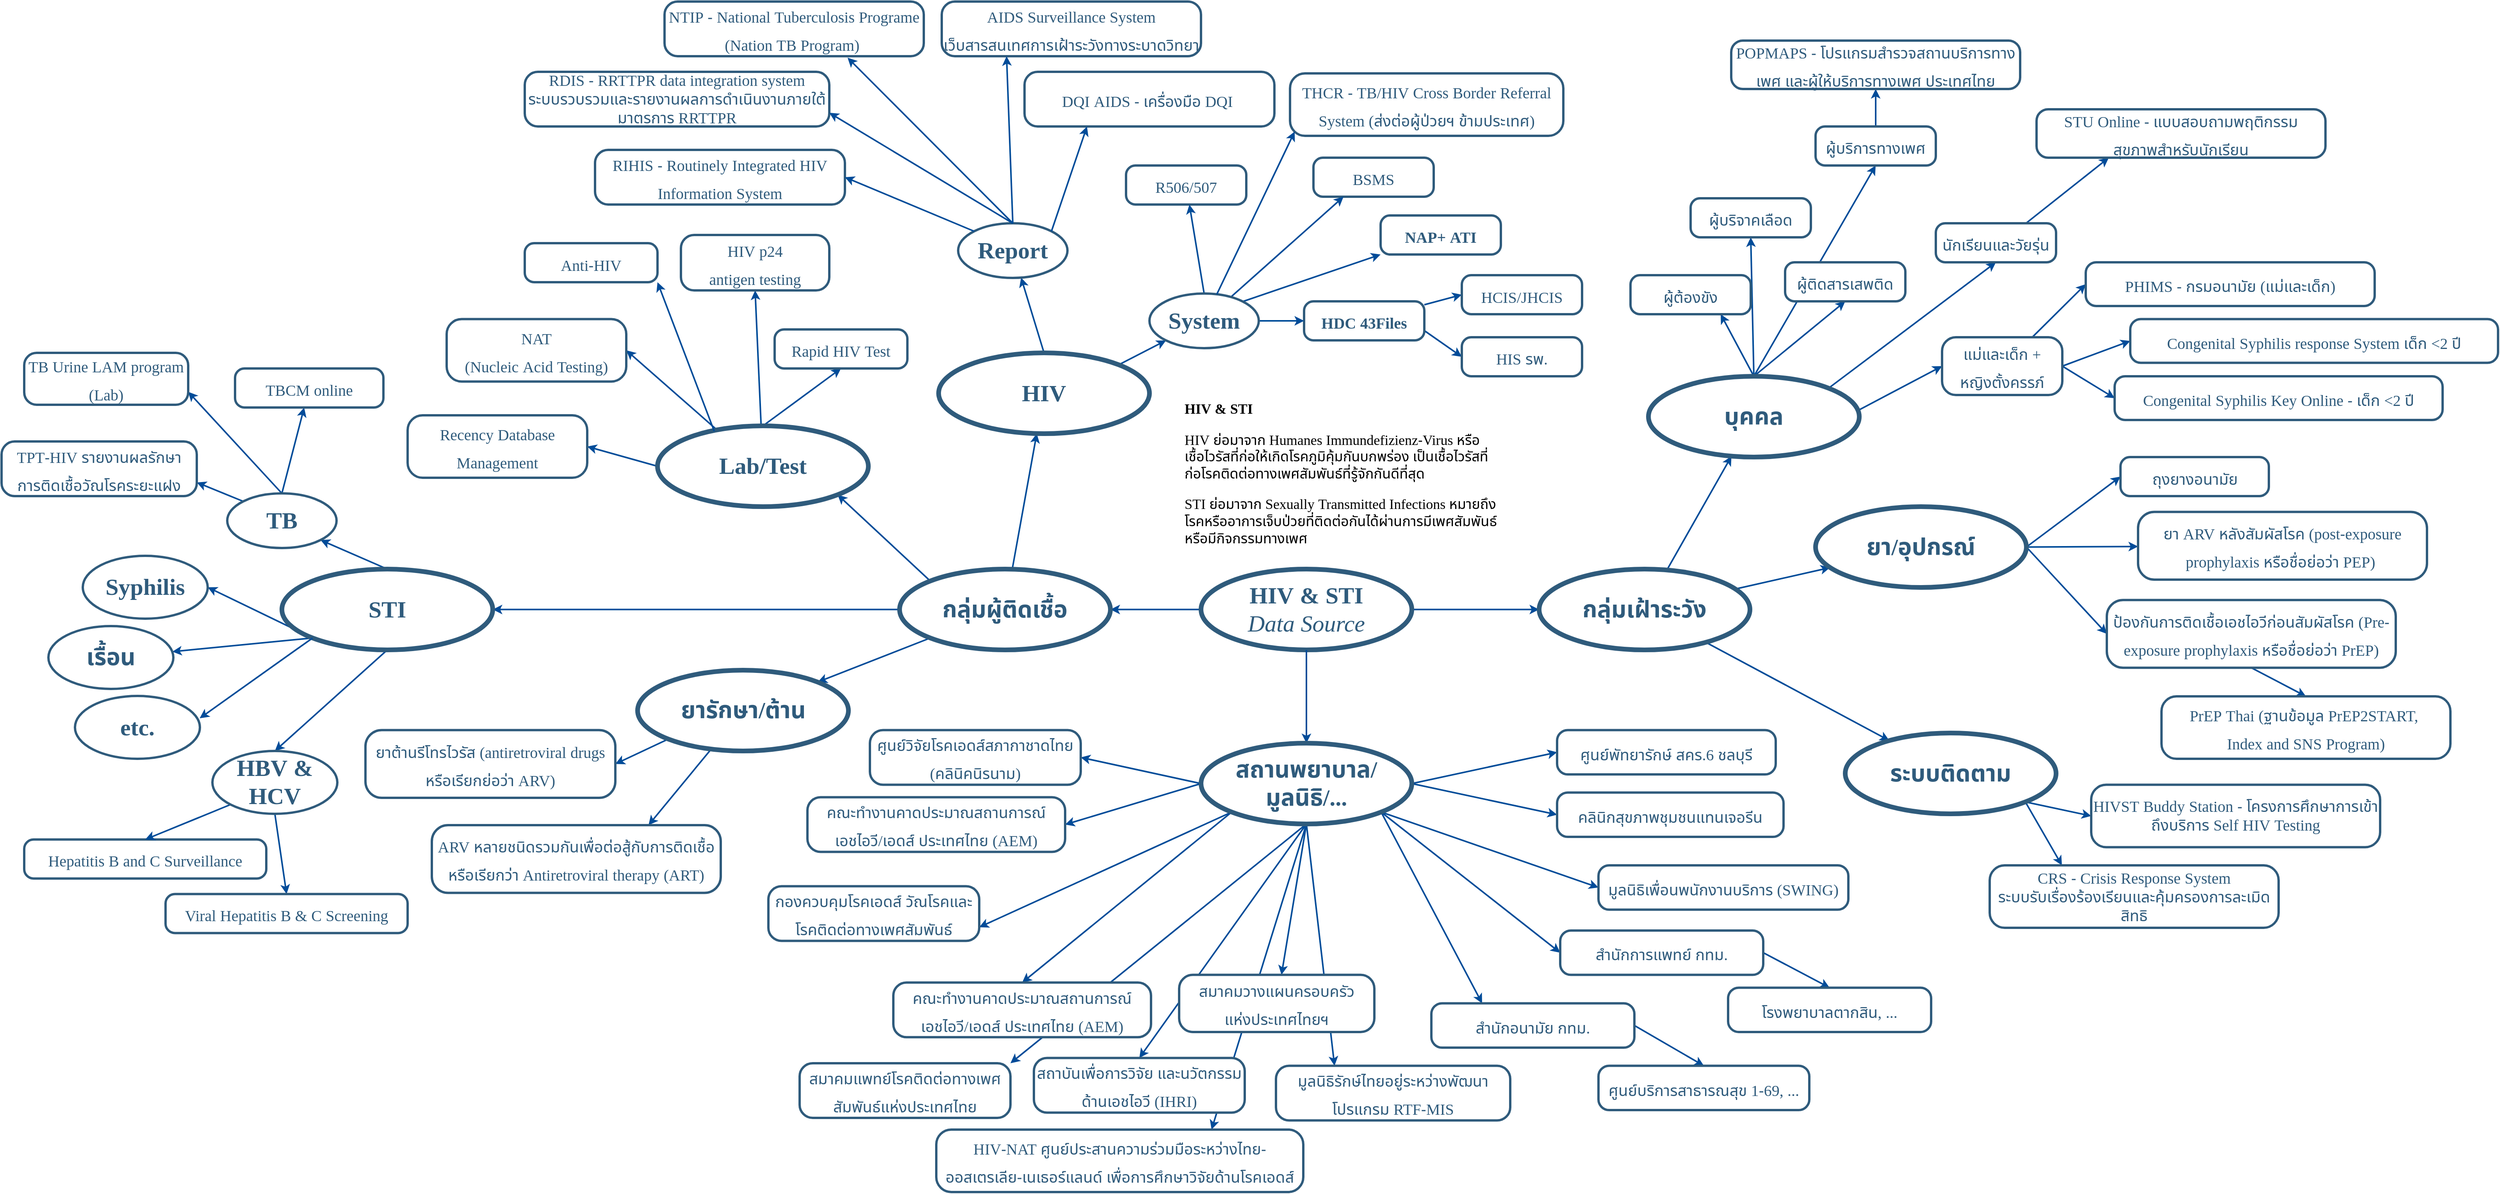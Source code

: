 <mxfile version="22.0.6" type="github">
  <diagram id="6a731a19-8d31-9384-78a2-239565b7b9f0" name="Page-1">
    <mxGraphModel dx="5243" dy="2197" grid="1" gridSize="10" guides="1" tooltips="1" connect="1" arrows="1" fold="1" page="1" pageScale="1" pageWidth="1169" pageHeight="827" background="none" math="0" shadow="0">
      <root>
        <mxCell id="0" />
        <mxCell id="1" parent="0" />
        <mxCell id="NJPSFqTKnOia2GW7wcEC-1544" value="" style="edgeStyle=orthogonalEdgeStyle;rounded=0;orthogonalLoop=1;jettySize=auto;html=1;fontFamily=noto sans thai;fontSource=https%3A%2F%2Ffonts.googleapis.com%2Fcss%3Ffamily%3Dnoto%2Bsans%2Bthai;strokeWidth=2;strokeColor=#004C99;" edge="1" parent="1" source="1515" target="NJPSFqTKnOia2GW7wcEC-1543">
          <mxGeometry relative="1" as="geometry" />
        </mxCell>
        <mxCell id="NJPSFqTKnOia2GW7wcEC-1546" value="" style="edgeStyle=orthogonalEdgeStyle;rounded=0;orthogonalLoop=1;jettySize=auto;html=1;strokeWidth=2;strokeColor=#004C99;" edge="1" parent="1" source="1515" target="NJPSFqTKnOia2GW7wcEC-1545">
          <mxGeometry relative="1" as="geometry" />
        </mxCell>
        <mxCell id="1515" value="HIV &amp;amp; STI&lt;br&gt;&lt;span style=&quot;font-weight: normal;&quot;&gt;&lt;i&gt;Data Source&lt;/i&gt;&lt;/span&gt;" style="ellipse;whiteSpace=wrap;html=1;shadow=0;fontFamily=noto sans thai;fontSize=30;fontColor=#2F5B7C;align=center;strokeColor=#2F5B7C;strokeWidth=6;fillColor=#FFFFFF;fontStyle=1;gradientColor=none;fontSource=https%3A%2F%2Ffonts.googleapis.com%2Fcss%3Ffamily%3Dnoto%2Bsans%2Bthai;" parent="1" vertex="1">
          <mxGeometry x="1036" y="777" width="270" height="103.5" as="geometry" />
        </mxCell>
        <mxCell id="NJPSFqTKnOia2GW7wcEC-1555" value="" style="rounded=0;orthogonalLoop=1;jettySize=auto;html=1;strokeWidth=2;strokeColor=#004C99;" edge="1" parent="1" source="NJPSFqTKnOia2GW7wcEC-1543" target="NJPSFqTKnOia2GW7wcEC-1554">
          <mxGeometry relative="1" as="geometry" />
        </mxCell>
        <mxCell id="NJPSFqTKnOia2GW7wcEC-1557" value="" style="edgeStyle=orthogonalEdgeStyle;rounded=0;orthogonalLoop=1;jettySize=auto;html=1;strokeWidth=2;strokeColor=#004C99;" edge="1" parent="1" source="NJPSFqTKnOia2GW7wcEC-1543" target="NJPSFqTKnOia2GW7wcEC-1556">
          <mxGeometry relative="1" as="geometry" />
        </mxCell>
        <mxCell id="NJPSFqTKnOia2GW7wcEC-1560" value="" style="rounded=0;orthogonalLoop=1;jettySize=auto;html=1;exitX=0.5;exitY=1;exitDx=0;exitDy=0;strokeWidth=2;strokeColor=#004C99;" edge="1" parent="1" source="1515" target="NJPSFqTKnOia2GW7wcEC-1559">
          <mxGeometry relative="1" as="geometry" />
        </mxCell>
        <mxCell id="NJPSFqTKnOia2GW7wcEC-1561" style="rounded=0;orthogonalLoop=1;jettySize=auto;html=1;exitX=0;exitY=1;exitDx=0;exitDy=0;entryX=1;entryY=0;entryDx=0;entryDy=0;strokeWidth=2;strokeColor=#004C99;" edge="1" parent="1" source="NJPSFqTKnOia2GW7wcEC-1543" target="NJPSFqTKnOia2GW7wcEC-1563">
          <mxGeometry relative="1" as="geometry">
            <mxPoint x="510" y="970" as="targetPoint" />
          </mxGeometry>
        </mxCell>
        <mxCell id="NJPSFqTKnOia2GW7wcEC-1565" style="rounded=0;orthogonalLoop=1;jettySize=auto;html=1;exitX=0;exitY=0;exitDx=0;exitDy=0;entryX=1;entryY=1;entryDx=0;entryDy=0;strokeWidth=2;strokeColor=#004C99;" edge="1" parent="1" source="NJPSFqTKnOia2GW7wcEC-1543" target="NJPSFqTKnOia2GW7wcEC-1564">
          <mxGeometry relative="1" as="geometry" />
        </mxCell>
        <mxCell id="NJPSFqTKnOia2GW7wcEC-1543" value="กลุ่มผู้ติดเชื้อ" style="ellipse;whiteSpace=wrap;html=1;shadow=0;fontFamily=noto sans thai;fontSize=30;fontColor=#2F5B7C;align=center;strokeColor=#2F5B7C;strokeWidth=6;fillColor=#FFFFFF;fontStyle=1;gradientColor=none;fontSource=https%3A%2F%2Ffonts.googleapis.com%2Fcss%3Ffamily%3Dnoto%2Bsans%2Bthai;" vertex="1" parent="1">
          <mxGeometry x="650" y="777" width="270" height="103.5" as="geometry" />
        </mxCell>
        <mxCell id="NJPSFqTKnOia2GW7wcEC-1549" value="" style="rounded=0;orthogonalLoop=1;jettySize=auto;html=1;strokeWidth=2;strokeColor=#004C99;" edge="1" parent="1" source="NJPSFqTKnOia2GW7wcEC-1545" target="NJPSFqTKnOia2GW7wcEC-1548">
          <mxGeometry relative="1" as="geometry" />
        </mxCell>
        <mxCell id="NJPSFqTKnOia2GW7wcEC-1551" value="" style="rounded=0;orthogonalLoop=1;jettySize=auto;html=1;strokeWidth=2;strokeColor=#004C99;" edge="1" parent="1" source="NJPSFqTKnOia2GW7wcEC-1545" target="NJPSFqTKnOia2GW7wcEC-1550">
          <mxGeometry relative="1" as="geometry" />
        </mxCell>
        <mxCell id="NJPSFqTKnOia2GW7wcEC-1553" value="" style="rounded=0;orthogonalLoop=1;jettySize=auto;html=1;strokeWidth=2;strokeColor=#004C99;" edge="1" parent="1" source="NJPSFqTKnOia2GW7wcEC-1545" target="NJPSFqTKnOia2GW7wcEC-1552">
          <mxGeometry relative="1" as="geometry" />
        </mxCell>
        <mxCell id="NJPSFqTKnOia2GW7wcEC-1545" value="กลุ่มเฝ้าระวัง" style="ellipse;whiteSpace=wrap;html=1;shadow=0;fontFamily=noto sans thai;fontSize=30;fontColor=#2F5B7C;align=center;strokeColor=#2F5B7C;strokeWidth=6;fillColor=#FFFFFF;fontStyle=1;gradientColor=none;fontSource=https%3A%2F%2Ffonts.googleapis.com%2Fcss%3Ffamily%3Dnoto%2Bsans%2Bthai;" vertex="1" parent="1">
          <mxGeometry x="1469" y="777" width="270" height="103.5" as="geometry" />
        </mxCell>
        <mxCell id="NJPSFqTKnOia2GW7wcEC-1725" style="edgeStyle=none;shape=connector;rounded=0;orthogonalLoop=1;jettySize=auto;html=1;exitX=0.5;exitY=0;exitDx=0;exitDy=0;labelBackgroundColor=default;strokeColor=#004C99;strokeWidth=2;align=center;verticalAlign=middle;fontFamily=Helvetica;fontSize=11;fontColor=default;endArrow=classic;entryX=0.75;entryY=1;entryDx=0;entryDy=0;" edge="1" parent="1" source="NJPSFqTKnOia2GW7wcEC-1548" target="NJPSFqTKnOia2GW7wcEC-1666">
          <mxGeometry relative="1" as="geometry" />
        </mxCell>
        <mxCell id="NJPSFqTKnOia2GW7wcEC-1726" style="edgeStyle=none;shape=connector;rounded=0;orthogonalLoop=1;jettySize=auto;html=1;exitX=0.5;exitY=0;exitDx=0;exitDy=0;entryX=0.5;entryY=1;entryDx=0;entryDy=0;labelBackgroundColor=default;strokeColor=#004C99;strokeWidth=2;align=center;verticalAlign=middle;fontFamily=Helvetica;fontSize=11;fontColor=default;endArrow=classic;" edge="1" parent="1" source="NJPSFqTKnOia2GW7wcEC-1548" target="NJPSFqTKnOia2GW7wcEC-1664">
          <mxGeometry relative="1" as="geometry" />
        </mxCell>
        <mxCell id="NJPSFqTKnOia2GW7wcEC-1727" style="edgeStyle=none;shape=connector;rounded=0;orthogonalLoop=1;jettySize=auto;html=1;exitX=0.5;exitY=0;exitDx=0;exitDy=0;entryX=0.5;entryY=1;entryDx=0;entryDy=0;labelBackgroundColor=default;strokeColor=#004C99;strokeWidth=2;align=center;verticalAlign=middle;fontFamily=Helvetica;fontSize=11;fontColor=default;endArrow=classic;" edge="1" parent="1" source="NJPSFqTKnOia2GW7wcEC-1548" target="NJPSFqTKnOia2GW7wcEC-1665">
          <mxGeometry relative="1" as="geometry" />
        </mxCell>
        <mxCell id="NJPSFqTKnOia2GW7wcEC-1728" style="edgeStyle=none;shape=connector;rounded=0;orthogonalLoop=1;jettySize=auto;html=1;exitX=0.5;exitY=0;exitDx=0;exitDy=0;entryX=0.5;entryY=1;entryDx=0;entryDy=0;labelBackgroundColor=default;strokeColor=#004C99;strokeWidth=2;align=center;verticalAlign=middle;fontFamily=Helvetica;fontSize=11;fontColor=default;endArrow=classic;" edge="1" parent="1" source="NJPSFqTKnOia2GW7wcEC-1548" target="NJPSFqTKnOia2GW7wcEC-1662">
          <mxGeometry relative="1" as="geometry" />
        </mxCell>
        <mxCell id="NJPSFqTKnOia2GW7wcEC-1730" style="edgeStyle=none;shape=connector;rounded=0;orthogonalLoop=1;jettySize=auto;html=1;exitX=1;exitY=0;exitDx=0;exitDy=0;entryX=0.5;entryY=1;entryDx=0;entryDy=0;labelBackgroundColor=default;strokeColor=#004C99;strokeWidth=2;align=center;verticalAlign=middle;fontFamily=Helvetica;fontSize=11;fontColor=default;endArrow=classic;" edge="1" parent="1" source="NJPSFqTKnOia2GW7wcEC-1548" target="NJPSFqTKnOia2GW7wcEC-1642">
          <mxGeometry relative="1" as="geometry" />
        </mxCell>
        <mxCell id="NJPSFqTKnOia2GW7wcEC-1731" style="edgeStyle=none;shape=connector;rounded=0;orthogonalLoop=1;jettySize=auto;html=1;exitX=0.997;exitY=0.419;exitDx=0;exitDy=0;entryX=0;entryY=0.5;entryDx=0;entryDy=0;labelBackgroundColor=default;strokeColor=#004C99;strokeWidth=2;align=center;verticalAlign=middle;fontFamily=Helvetica;fontSize=11;fontColor=default;endArrow=classic;exitPerimeter=0;" edge="1" parent="1" source="NJPSFqTKnOia2GW7wcEC-1548" target="NJPSFqTKnOia2GW7wcEC-1639">
          <mxGeometry relative="1" as="geometry" />
        </mxCell>
        <mxCell id="NJPSFqTKnOia2GW7wcEC-1548" value="บุคคล" style="ellipse;whiteSpace=wrap;html=1;shadow=0;fontFamily=noto sans thai;fontSize=30;fontColor=#2F5B7C;align=center;strokeColor=#2F5B7C;strokeWidth=6;fillColor=#FFFFFF;fontStyle=1;gradientColor=none;fontSource=https%3A%2F%2Ffonts.googleapis.com%2Fcss%3Ffamily%3Dnoto%2Bsans%2Bthai;" vertex="1" parent="1">
          <mxGeometry x="1609" y="530" width="270" height="103.5" as="geometry" />
        </mxCell>
        <mxCell id="NJPSFqTKnOia2GW7wcEC-1742" style="edgeStyle=none;shape=connector;rounded=0;orthogonalLoop=1;jettySize=auto;html=1;exitX=1;exitY=1;exitDx=0;exitDy=0;entryX=0;entryY=0.5;entryDx=0;entryDy=0;labelBackgroundColor=default;strokeColor=#004C99;strokeWidth=2;align=center;verticalAlign=middle;fontFamily=Helvetica;fontSize=11;fontColor=default;endArrow=classic;" edge="1" parent="1" source="NJPSFqTKnOia2GW7wcEC-1550" target="NJPSFqTKnOia2GW7wcEC-1658">
          <mxGeometry relative="1" as="geometry" />
        </mxCell>
        <mxCell id="NJPSFqTKnOia2GW7wcEC-1743" style="edgeStyle=none;shape=connector;rounded=0;orthogonalLoop=1;jettySize=auto;html=1;exitX=1;exitY=1;exitDx=0;exitDy=0;entryX=0.25;entryY=0;entryDx=0;entryDy=0;labelBackgroundColor=default;strokeColor=#004C99;strokeWidth=2;align=center;verticalAlign=middle;fontFamily=Helvetica;fontSize=11;fontColor=default;endArrow=classic;" edge="1" parent="1" source="NJPSFqTKnOia2GW7wcEC-1550" target="NJPSFqTKnOia2GW7wcEC-1659">
          <mxGeometry relative="1" as="geometry" />
        </mxCell>
        <mxCell id="NJPSFqTKnOia2GW7wcEC-1550" value="ระบบติดตาม" style="ellipse;whiteSpace=wrap;html=1;shadow=0;fontFamily=noto sans thai;fontSize=30;fontColor=#2F5B7C;align=center;strokeColor=#2F5B7C;strokeWidth=6;fillColor=#FFFFFF;fontStyle=1;gradientColor=none;fontSource=https%3A%2F%2Ffonts.googleapis.com%2Fcss%3Ffamily%3Dnoto%2Bsans%2Bthai;" vertex="1" parent="1">
          <mxGeometry x="1861" y="987" width="270" height="103.5" as="geometry" />
        </mxCell>
        <mxCell id="NJPSFqTKnOia2GW7wcEC-1737" style="edgeStyle=none;shape=connector;rounded=0;orthogonalLoop=1;jettySize=auto;html=1;exitX=1;exitY=0.5;exitDx=0;exitDy=0;labelBackgroundColor=default;strokeColor=#004C99;strokeWidth=2;align=center;verticalAlign=middle;fontFamily=Helvetica;fontSize=11;fontColor=default;endArrow=classic;" edge="1" parent="1" source="NJPSFqTKnOia2GW7wcEC-1552" target="NJPSFqTKnOia2GW7wcEC-1609">
          <mxGeometry relative="1" as="geometry" />
        </mxCell>
        <mxCell id="NJPSFqTKnOia2GW7wcEC-1738" style="edgeStyle=none;shape=connector;rounded=0;orthogonalLoop=1;jettySize=auto;html=1;exitX=1;exitY=0.5;exitDx=0;exitDy=0;entryX=0;entryY=0.5;entryDx=0;entryDy=0;labelBackgroundColor=default;strokeColor=#004C99;strokeWidth=2;align=center;verticalAlign=middle;fontFamily=Helvetica;fontSize=11;fontColor=default;endArrow=classic;" edge="1" parent="1" source="NJPSFqTKnOia2GW7wcEC-1552" target="NJPSFqTKnOia2GW7wcEC-1667">
          <mxGeometry relative="1" as="geometry" />
        </mxCell>
        <mxCell id="NJPSFqTKnOia2GW7wcEC-1739" style="edgeStyle=none;shape=connector;rounded=0;orthogonalLoop=1;jettySize=auto;html=1;exitX=1;exitY=0.5;exitDx=0;exitDy=0;entryX=0;entryY=0.5;entryDx=0;entryDy=0;labelBackgroundColor=default;strokeColor=#004C99;strokeWidth=2;align=center;verticalAlign=middle;fontFamily=Helvetica;fontSize=11;fontColor=default;endArrow=classic;" edge="1" parent="1" source="NJPSFqTKnOia2GW7wcEC-1552" target="NJPSFqTKnOia2GW7wcEC-1612">
          <mxGeometry relative="1" as="geometry" />
        </mxCell>
        <mxCell id="NJPSFqTKnOia2GW7wcEC-1552" value="ยา/อุปกรณ์" style="ellipse;whiteSpace=wrap;html=1;shadow=0;fontFamily=noto sans thai;fontSize=30;fontColor=#2F5B7C;align=center;strokeColor=#2F5B7C;strokeWidth=6;fillColor=#FFFFFF;fontStyle=1;gradientColor=none;fontSource=https%3A%2F%2Ffonts.googleapis.com%2Fcss%3Ffamily%3Dnoto%2Bsans%2Bthai;" vertex="1" parent="1">
          <mxGeometry x="1823" y="697" width="270" height="103.5" as="geometry" />
        </mxCell>
        <mxCell id="NJPSFqTKnOia2GW7wcEC-1670" style="edgeStyle=none;shape=connector;rounded=0;orthogonalLoop=1;jettySize=auto;html=1;exitX=0.5;exitY=0;exitDx=0;exitDy=0;labelBackgroundColor=default;strokeColor=#004C99;strokeWidth=2;align=center;verticalAlign=middle;fontFamily=Helvetica;fontSize=11;fontColor=default;endArrow=classic;" edge="1" parent="1" source="NJPSFqTKnOia2GW7wcEC-1554" target="NJPSFqTKnOia2GW7wcEC-1653">
          <mxGeometry relative="1" as="geometry" />
        </mxCell>
        <mxCell id="NJPSFqTKnOia2GW7wcEC-1671" style="edgeStyle=none;shape=connector;rounded=0;orthogonalLoop=1;jettySize=auto;html=1;exitX=1;exitY=0;exitDx=0;exitDy=0;labelBackgroundColor=default;strokeColor=#004C99;strokeWidth=2;align=center;verticalAlign=middle;fontFamily=Helvetica;fontSize=11;fontColor=default;endArrow=classic;" edge="1" parent="1" source="NJPSFqTKnOia2GW7wcEC-1554" target="NJPSFqTKnOia2GW7wcEC-1652">
          <mxGeometry relative="1" as="geometry" />
        </mxCell>
        <mxCell id="NJPSFqTKnOia2GW7wcEC-1554" value="HIV" style="ellipse;whiteSpace=wrap;html=1;shadow=0;fontFamily=noto sans thai;fontSize=30;fontColor=#2F5B7C;align=center;strokeColor=#2F5B7C;strokeWidth=6;fillColor=#FFFFFF;fontStyle=1;gradientColor=none;fontSource=https%3A%2F%2Ffonts.googleapis.com%2Fcss%3Ffamily%3Dnoto%2Bsans%2Bthai;" vertex="1" parent="1">
          <mxGeometry x="700" y="500" width="270" height="103.5" as="geometry" />
        </mxCell>
        <mxCell id="NJPSFqTKnOia2GW7wcEC-1693" style="edgeStyle=none;shape=connector;rounded=0;orthogonalLoop=1;jettySize=auto;html=1;exitX=0.5;exitY=0;exitDx=0;exitDy=0;entryX=1;entryY=1;entryDx=0;entryDy=0;labelBackgroundColor=default;strokeColor=#004C99;strokeWidth=2;align=center;verticalAlign=middle;fontFamily=Helvetica;fontSize=11;fontColor=default;endArrow=classic;" edge="1" parent="1" source="NJPSFqTKnOia2GW7wcEC-1556" target="NJPSFqTKnOia2GW7wcEC-1633">
          <mxGeometry relative="1" as="geometry" />
        </mxCell>
        <mxCell id="NJPSFqTKnOia2GW7wcEC-1694" style="edgeStyle=none;shape=connector;rounded=0;orthogonalLoop=1;jettySize=auto;html=1;exitX=0.5;exitY=1;exitDx=0;exitDy=0;entryX=0.5;entryY=0;entryDx=0;entryDy=0;labelBackgroundColor=default;strokeColor=#004C99;strokeWidth=2;align=center;verticalAlign=middle;fontFamily=Helvetica;fontSize=11;fontColor=default;endArrow=classic;" edge="1" parent="1" source="NJPSFqTKnOia2GW7wcEC-1556" target="NJPSFqTKnOia2GW7wcEC-1634">
          <mxGeometry relative="1" as="geometry" />
        </mxCell>
        <mxCell id="NJPSFqTKnOia2GW7wcEC-1695" style="edgeStyle=none;shape=connector;rounded=0;orthogonalLoop=1;jettySize=auto;html=1;exitX=0;exitY=1;exitDx=0;exitDy=0;labelBackgroundColor=default;strokeColor=#004C99;strokeWidth=2;align=center;verticalAlign=middle;fontFamily=Helvetica;fontSize=11;fontColor=default;endArrow=classic;entryX=1;entryY=0.5;entryDx=0;entryDy=0;" edge="1" parent="1" source="NJPSFqTKnOia2GW7wcEC-1556" target="NJPSFqTKnOia2GW7wcEC-1635">
          <mxGeometry relative="1" as="geometry" />
        </mxCell>
        <mxCell id="NJPSFqTKnOia2GW7wcEC-1696" style="edgeStyle=none;shape=connector;rounded=0;orthogonalLoop=1;jettySize=auto;html=1;exitX=0;exitY=1;exitDx=0;exitDy=0;labelBackgroundColor=default;strokeColor=#004C99;strokeWidth=2;align=center;verticalAlign=middle;fontFamily=Helvetica;fontSize=11;fontColor=default;endArrow=classic;" edge="1" parent="1" source="NJPSFqTKnOia2GW7wcEC-1556" target="NJPSFqTKnOia2GW7wcEC-1636">
          <mxGeometry relative="1" as="geometry" />
        </mxCell>
        <mxCell id="NJPSFqTKnOia2GW7wcEC-1556" value="STI" style="ellipse;whiteSpace=wrap;html=1;shadow=0;fontFamily=noto sans thai;fontSize=30;fontColor=#2F5B7C;align=center;strokeColor=#2F5B7C;strokeWidth=6;fillColor=#FFFFFF;fontStyle=1;gradientColor=none;fontSource=https%3A%2F%2Ffonts.googleapis.com%2Fcss%3Ffamily%3Dnoto%2Bsans%2Bthai;" vertex="1" parent="1">
          <mxGeometry x="-141" y="777" width="270" height="103.5" as="geometry" />
        </mxCell>
        <mxCell id="NJPSFqTKnOia2GW7wcEC-1558" value="&lt;h1 style=&quot;font-size: 18px;&quot;&gt;&lt;font style=&quot;font-size: 18px;&quot;&gt;HIV &amp;amp; STI&lt;/font&gt;&lt;/h1&gt;&lt;p style=&quot;font-size: 18px;&quot;&gt;HIV ย่อมาจาก Humanes Immundefizienz-Virus หรือเชื้อไวรัสที่ก่อให้เกิดโรคภูมิคุ้มกันบกพร่อง เป็นเชื้อไวรัสที่ก่อโรคติดต่อทางเพศสัมพันธ์ที่รู้จักกันดีที่สุด&lt;br style=&quot;font-size: 18px;&quot;&gt;&lt;/p&gt;&lt;p style=&quot;font-size: 18px;&quot;&gt;&lt;font style=&quot;font-size: 18px;&quot;&gt;STI ย่อมาจาก Sexually Transmitted Infections หมายถึงโรคหรืออาการเจ็บป่วยที่ติดต่อกันได้ผ่านการมีเพศสัมพันธ์หรือมีกิจกรรมทางเพศ&lt;br style=&quot;font-size: 18px;&quot;&gt;&lt;/font&gt;&lt;/p&gt;" style="text;html=1;strokeColor=none;fillColor=none;spacing=5;spacingTop=-20;whiteSpace=wrap;overflow=hidden;rounded=0;fontFamily=noto sans thai;fontSource=https%3A%2F%2Ffonts.googleapis.com%2Fcss%3Ffamily%3Dnoto%2Bsans%2Bthai;fontSize=18;" vertex="1" parent="1">
          <mxGeometry x="1010" y="560" width="410" height="230" as="geometry" />
        </mxCell>
        <mxCell id="NJPSFqTKnOia2GW7wcEC-1708" style="edgeStyle=none;shape=connector;rounded=0;orthogonalLoop=1;jettySize=auto;html=1;exitX=0;exitY=0.5;exitDx=0;exitDy=0;entryX=1;entryY=0.5;entryDx=0;entryDy=0;labelBackgroundColor=default;strokeColor=#004C99;strokeWidth=2;align=center;verticalAlign=middle;fontFamily=Helvetica;fontSize=11;fontColor=default;endArrow=classic;" edge="1" parent="1" source="NJPSFqTKnOia2GW7wcEC-1559" target="NJPSFqTKnOia2GW7wcEC-1617">
          <mxGeometry relative="1" as="geometry" />
        </mxCell>
        <mxCell id="NJPSFqTKnOia2GW7wcEC-1709" style="edgeStyle=none;shape=connector;rounded=0;orthogonalLoop=1;jettySize=auto;html=1;exitX=0;exitY=0.5;exitDx=0;exitDy=0;entryX=1;entryY=0.5;entryDx=0;entryDy=0;labelBackgroundColor=default;strokeColor=#004C99;strokeWidth=2;align=center;verticalAlign=middle;fontFamily=Helvetica;fontSize=11;fontColor=default;endArrow=classic;" edge="1" parent="1" source="NJPSFqTKnOia2GW7wcEC-1559" target="NJPSFqTKnOia2GW7wcEC-1620">
          <mxGeometry relative="1" as="geometry" />
        </mxCell>
        <mxCell id="NJPSFqTKnOia2GW7wcEC-1710" style="edgeStyle=none;shape=connector;rounded=0;orthogonalLoop=1;jettySize=auto;html=1;exitX=0;exitY=1;exitDx=0;exitDy=0;entryX=1;entryY=0.75;entryDx=0;entryDy=0;labelBackgroundColor=default;strokeColor=#004C99;strokeWidth=2;align=center;verticalAlign=middle;fontFamily=Helvetica;fontSize=11;fontColor=default;endArrow=classic;" edge="1" parent="1" source="NJPSFqTKnOia2GW7wcEC-1559" target="NJPSFqTKnOia2GW7wcEC-1641">
          <mxGeometry relative="1" as="geometry" />
        </mxCell>
        <mxCell id="NJPSFqTKnOia2GW7wcEC-1712" style="edgeStyle=none;shape=connector;rounded=0;orthogonalLoop=1;jettySize=auto;html=1;exitX=0;exitY=1;exitDx=0;exitDy=0;entryX=0.5;entryY=0;entryDx=0;entryDy=0;labelBackgroundColor=default;strokeColor=#004C99;strokeWidth=2;align=center;verticalAlign=middle;fontFamily=Helvetica;fontSize=11;fontColor=default;endArrow=classic;" edge="1" parent="1" source="NJPSFqTKnOia2GW7wcEC-1559" target="NJPSFqTKnOia2GW7wcEC-1619">
          <mxGeometry relative="1" as="geometry" />
        </mxCell>
        <mxCell id="NJPSFqTKnOia2GW7wcEC-1713" style="edgeStyle=none;shape=connector;rounded=0;orthogonalLoop=1;jettySize=auto;html=1;exitX=0.5;exitY=1;exitDx=0;exitDy=0;labelBackgroundColor=default;strokeColor=#004C99;strokeWidth=2;align=center;verticalAlign=middle;fontFamily=Helvetica;fontSize=11;fontColor=default;endArrow=classic;" edge="1" parent="1" source="NJPSFqTKnOia2GW7wcEC-1559" target="NJPSFqTKnOia2GW7wcEC-1627">
          <mxGeometry relative="1" as="geometry" />
        </mxCell>
        <mxCell id="NJPSFqTKnOia2GW7wcEC-1714" style="edgeStyle=none;shape=connector;rounded=0;orthogonalLoop=1;jettySize=auto;html=1;exitX=0.5;exitY=1;exitDx=0;exitDy=0;entryX=0.5;entryY=0;entryDx=0;entryDy=0;labelBackgroundColor=default;strokeColor=#004C99;strokeWidth=2;align=center;verticalAlign=middle;fontFamily=Helvetica;fontSize=11;fontColor=default;endArrow=classic;" edge="1" parent="1" source="NJPSFqTKnOia2GW7wcEC-1559" target="NJPSFqTKnOia2GW7wcEC-1616">
          <mxGeometry relative="1" as="geometry" />
        </mxCell>
        <mxCell id="NJPSFqTKnOia2GW7wcEC-1715" style="edgeStyle=none;shape=connector;rounded=0;orthogonalLoop=1;jettySize=auto;html=1;exitX=0.5;exitY=1;exitDx=0;exitDy=0;entryX=1;entryY=0;entryDx=0;entryDy=0;labelBackgroundColor=default;strokeColor=#004C99;strokeWidth=2;align=center;verticalAlign=middle;fontFamily=Helvetica;fontSize=11;fontColor=default;endArrow=classic;" edge="1" parent="1" source="NJPSFqTKnOia2GW7wcEC-1559" target="NJPSFqTKnOia2GW7wcEC-1618">
          <mxGeometry relative="1" as="geometry" />
        </mxCell>
        <mxCell id="NJPSFqTKnOia2GW7wcEC-1716" style="edgeStyle=none;shape=connector;rounded=0;orthogonalLoop=1;jettySize=auto;html=1;exitX=0.5;exitY=1;exitDx=0;exitDy=0;entryX=0.75;entryY=0;entryDx=0;entryDy=0;labelBackgroundColor=default;strokeColor=#004C99;strokeWidth=2;align=center;verticalAlign=middle;fontFamily=Helvetica;fontSize=11;fontColor=default;endArrow=classic;" edge="1" parent="1" source="NJPSFqTKnOia2GW7wcEC-1559" target="NJPSFqTKnOia2GW7wcEC-1628">
          <mxGeometry relative="1" as="geometry" />
        </mxCell>
        <mxCell id="NJPSFqTKnOia2GW7wcEC-1717" style="edgeStyle=none;shape=connector;rounded=0;orthogonalLoop=1;jettySize=auto;html=1;exitX=0.5;exitY=1;exitDx=0;exitDy=0;entryX=0.25;entryY=0;entryDx=0;entryDy=0;labelBackgroundColor=default;strokeColor=#004C99;strokeWidth=2;align=center;verticalAlign=middle;fontFamily=Helvetica;fontSize=11;fontColor=default;endArrow=classic;" edge="1" parent="1" source="NJPSFqTKnOia2GW7wcEC-1559" target="NJPSFqTKnOia2GW7wcEC-1629">
          <mxGeometry relative="1" as="geometry" />
        </mxCell>
        <mxCell id="NJPSFqTKnOia2GW7wcEC-1718" style="edgeStyle=none;shape=connector;rounded=0;orthogonalLoop=1;jettySize=auto;html=1;exitX=1;exitY=1;exitDx=0;exitDy=0;entryX=0.25;entryY=0;entryDx=0;entryDy=0;labelBackgroundColor=default;strokeColor=#004C99;strokeWidth=2;align=center;verticalAlign=middle;fontFamily=Helvetica;fontSize=11;fontColor=default;endArrow=classic;" edge="1" parent="1" source="NJPSFqTKnOia2GW7wcEC-1559" target="NJPSFqTKnOia2GW7wcEC-1623">
          <mxGeometry relative="1" as="geometry" />
        </mxCell>
        <mxCell id="NJPSFqTKnOia2GW7wcEC-1719" style="edgeStyle=none;shape=connector;rounded=0;orthogonalLoop=1;jettySize=auto;html=1;exitX=1;exitY=1;exitDx=0;exitDy=0;entryX=0;entryY=0.5;entryDx=0;entryDy=0;labelBackgroundColor=default;strokeColor=#004C99;strokeWidth=2;align=center;verticalAlign=middle;fontFamily=Helvetica;fontSize=11;fontColor=default;endArrow=classic;" edge="1" parent="1" source="NJPSFqTKnOia2GW7wcEC-1559" target="NJPSFqTKnOia2GW7wcEC-1621">
          <mxGeometry relative="1" as="geometry" />
        </mxCell>
        <mxCell id="NJPSFqTKnOia2GW7wcEC-1720" style="edgeStyle=none;shape=connector;rounded=0;orthogonalLoop=1;jettySize=auto;html=1;exitX=1;exitY=1;exitDx=0;exitDy=0;entryX=0;entryY=0.5;entryDx=0;entryDy=0;labelBackgroundColor=default;strokeColor=#004C99;strokeWidth=2;align=center;verticalAlign=middle;fontFamily=Helvetica;fontSize=11;fontColor=default;endArrow=classic;" edge="1" parent="1" source="NJPSFqTKnOia2GW7wcEC-1559" target="NJPSFqTKnOia2GW7wcEC-1614">
          <mxGeometry relative="1" as="geometry" />
        </mxCell>
        <mxCell id="NJPSFqTKnOia2GW7wcEC-1721" style="edgeStyle=none;shape=connector;rounded=0;orthogonalLoop=1;jettySize=auto;html=1;exitX=1;exitY=0.5;exitDx=0;exitDy=0;entryX=0;entryY=0.5;entryDx=0;entryDy=0;labelBackgroundColor=default;strokeColor=#004C99;strokeWidth=2;align=center;verticalAlign=middle;fontFamily=Helvetica;fontSize=11;fontColor=default;endArrow=classic;" edge="1" parent="1" source="NJPSFqTKnOia2GW7wcEC-1559" target="NJPSFqTKnOia2GW7wcEC-1626">
          <mxGeometry relative="1" as="geometry" />
        </mxCell>
        <mxCell id="NJPSFqTKnOia2GW7wcEC-1722" style="edgeStyle=none;shape=connector;rounded=0;orthogonalLoop=1;jettySize=auto;html=1;exitX=1;exitY=0.5;exitDx=0;exitDy=0;entryX=0;entryY=0.5;entryDx=0;entryDy=0;labelBackgroundColor=default;strokeColor=#004C99;strokeWidth=2;align=center;verticalAlign=middle;fontFamily=Helvetica;fontSize=11;fontColor=default;endArrow=classic;" edge="1" parent="1" source="NJPSFqTKnOia2GW7wcEC-1559" target="NJPSFqTKnOia2GW7wcEC-1625">
          <mxGeometry relative="1" as="geometry" />
        </mxCell>
        <mxCell id="NJPSFqTKnOia2GW7wcEC-1559" value="สถานพยาบาล/&lt;br&gt;มูลนิธิ/..." style="ellipse;whiteSpace=wrap;html=1;shadow=0;fontFamily=noto sans thai;fontSize=30;fontColor=#2F5B7C;align=center;strokeColor=#2F5B7C;strokeWidth=6;fillColor=#FFFFFF;fontStyle=1;gradientColor=none;fontSource=https%3A%2F%2Ffonts.googleapis.com%2Fcss%3Ffamily%3Dnoto%2Bsans%2Bthai;" vertex="1" parent="1">
          <mxGeometry x="1036" y="1000" width="270" height="103.5" as="geometry" />
        </mxCell>
        <mxCell id="NJPSFqTKnOia2GW7wcEC-1704" style="edgeStyle=none;shape=connector;rounded=0;orthogonalLoop=1;jettySize=auto;html=1;entryX=0.75;entryY=0;entryDx=0;entryDy=0;labelBackgroundColor=default;strokeColor=#004C99;strokeWidth=2;align=center;verticalAlign=middle;fontFamily=Helvetica;fontSize=11;fontColor=default;endArrow=classic;" edge="1" parent="1" source="NJPSFqTKnOia2GW7wcEC-1563" target="NJPSFqTKnOia2GW7wcEC-1608">
          <mxGeometry relative="1" as="geometry" />
        </mxCell>
        <mxCell id="NJPSFqTKnOia2GW7wcEC-1705" style="edgeStyle=none;shape=connector;rounded=0;orthogonalLoop=1;jettySize=auto;html=1;exitX=0;exitY=1;exitDx=0;exitDy=0;entryX=1;entryY=0.5;entryDx=0;entryDy=0;labelBackgroundColor=default;strokeColor=#004C99;strokeWidth=2;align=center;verticalAlign=middle;fontFamily=Helvetica;fontSize=11;fontColor=default;endArrow=classic;" edge="1" parent="1" source="NJPSFqTKnOia2GW7wcEC-1563" target="NJPSFqTKnOia2GW7wcEC-1606">
          <mxGeometry relative="1" as="geometry" />
        </mxCell>
        <mxCell id="NJPSFqTKnOia2GW7wcEC-1563" value="ยารักษา/ต้าน" style="ellipse;whiteSpace=wrap;html=1;shadow=0;fontFamily=noto sans thai;fontSize=30;fontColor=#2F5B7C;align=center;strokeColor=#2F5B7C;strokeWidth=6;fillColor=#FFFFFF;fontStyle=1;gradientColor=none;fontSource=https%3A%2F%2Ffonts.googleapis.com%2Fcss%3Ffamily%3Dnoto%2Bsans%2Bthai;" vertex="1" parent="1">
          <mxGeometry x="314.5" y="906.5" width="270" height="103.5" as="geometry" />
        </mxCell>
        <mxCell id="NJPSFqTKnOia2GW7wcEC-1672" style="edgeStyle=none;shape=connector;rounded=0;orthogonalLoop=1;jettySize=auto;html=1;entryX=1;entryY=0.5;entryDx=0;entryDy=0;labelBackgroundColor=default;strokeColor=#004C99;strokeWidth=2;align=center;verticalAlign=middle;fontFamily=Helvetica;fontSize=11;fontColor=default;endArrow=classic;exitX=0.289;exitY=0.066;exitDx=0;exitDy=0;exitPerimeter=0;" edge="1" parent="1" source="NJPSFqTKnOia2GW7wcEC-1564" target="NJPSFqTKnOia2GW7wcEC-1600">
          <mxGeometry relative="1" as="geometry" />
        </mxCell>
        <mxCell id="NJPSFqTKnOia2GW7wcEC-1673" style="edgeStyle=none;shape=connector;rounded=0;orthogonalLoop=1;jettySize=auto;html=1;exitX=0.5;exitY=0;exitDx=0;exitDy=0;entryX=0.5;entryY=1;entryDx=0;entryDy=0;labelBackgroundColor=default;strokeColor=#004C99;strokeWidth=2;align=center;verticalAlign=middle;fontFamily=Helvetica;fontSize=11;fontColor=default;endArrow=classic;" edge="1" parent="1" source="NJPSFqTKnOia2GW7wcEC-1564" target="NJPSFqTKnOia2GW7wcEC-1602">
          <mxGeometry relative="1" as="geometry" />
        </mxCell>
        <mxCell id="NJPSFqTKnOia2GW7wcEC-1674" style="edgeStyle=none;shape=connector;rounded=0;orthogonalLoop=1;jettySize=auto;html=1;entryX=0.5;entryY=1;entryDx=0;entryDy=0;labelBackgroundColor=default;strokeColor=#004C99;strokeWidth=2;align=center;verticalAlign=middle;fontFamily=Helvetica;fontSize=11;fontColor=default;endArrow=classic;" edge="1" parent="1" source="NJPSFqTKnOia2GW7wcEC-1564" target="NJPSFqTKnOia2GW7wcEC-1599">
          <mxGeometry relative="1" as="geometry" />
        </mxCell>
        <mxCell id="NJPSFqTKnOia2GW7wcEC-1676" style="edgeStyle=none;shape=connector;rounded=0;orthogonalLoop=1;jettySize=auto;html=1;exitX=0;exitY=0.5;exitDx=0;exitDy=0;entryX=1;entryY=0.5;entryDx=0;entryDy=0;labelBackgroundColor=default;strokeColor=#004C99;strokeWidth=2;align=center;verticalAlign=middle;fontFamily=Helvetica;fontSize=11;fontColor=default;endArrow=classic;" edge="1" parent="1" source="NJPSFqTKnOia2GW7wcEC-1564" target="NJPSFqTKnOia2GW7wcEC-1604">
          <mxGeometry relative="1" as="geometry" />
        </mxCell>
        <mxCell id="NJPSFqTKnOia2GW7wcEC-1564" value="Lab/Test" style="ellipse;whiteSpace=wrap;html=1;shadow=0;fontFamily=noto sans thai;fontSize=30;fontColor=#2F5B7C;align=center;strokeColor=#2F5B7C;strokeWidth=6;fillColor=#FFFFFF;fontStyle=1;gradientColor=none;fontSource=https%3A%2F%2Ffonts.googleapis.com%2Fcss%3Ffamily%3Dnoto%2Bsans%2Bthai;" vertex="1" parent="1">
          <mxGeometry x="340" y="593.5" width="270" height="103.5" as="geometry" />
        </mxCell>
        <mxCell id="NJPSFqTKnOia2GW7wcEC-1687" style="edgeStyle=none;shape=connector;rounded=0;orthogonalLoop=1;jettySize=auto;html=1;exitX=1;exitY=0.75;exitDx=0;exitDy=0;entryX=0;entryY=0.5;entryDx=0;entryDy=0;labelBackgroundColor=default;strokeColor=#004C99;strokeWidth=2;align=center;verticalAlign=middle;fontFamily=Helvetica;fontSize=11;fontColor=default;endArrow=classic;" edge="1" parent="1" source="NJPSFqTKnOia2GW7wcEC-1587" target="NJPSFqTKnOia2GW7wcEC-1596">
          <mxGeometry relative="1" as="geometry" />
        </mxCell>
        <mxCell id="NJPSFqTKnOia2GW7wcEC-1688" style="edgeStyle=none;shape=connector;rounded=0;orthogonalLoop=1;jettySize=auto;html=1;entryX=0;entryY=0.5;entryDx=0;entryDy=0;labelBackgroundColor=default;strokeColor=#004C99;strokeWidth=2;align=center;verticalAlign=middle;fontFamily=Helvetica;fontSize=11;fontColor=default;endArrow=classic;" edge="1" parent="1" source="NJPSFqTKnOia2GW7wcEC-1587" target="NJPSFqTKnOia2GW7wcEC-1595">
          <mxGeometry relative="1" as="geometry" />
        </mxCell>
        <mxCell id="NJPSFqTKnOia2GW7wcEC-1587" value="&lt;font style=&quot;font-size: 20px;&quot;&gt;HDC 43Files&lt;/font&gt;" style="rounded=1;whiteSpace=wrap;html=1;shadow=0;strokeColor=#2F5B7C;strokeWidth=3;align=center;verticalAlign=middle;fontFamily=noto sans thai;fontSource=https%3A%2F%2Ffonts.googleapis.com%2Fcss%3Ffamily%3Dnoto%2Bsans%2Bthai;fontSize=30;fontColor=#2F5B7C;fillColor=#FFFFFF;gradientColor=none;arcSize=24;fontStyle=1" vertex="1" parent="1">
          <mxGeometry x="1168" y="434" width="154" height="50" as="geometry" />
        </mxCell>
        <mxCell id="NJPSFqTKnOia2GW7wcEC-1588" value="&lt;font style=&quot;font-size: 20px;&quot;&gt;NAP+ ATI&lt;/font&gt;" style="rounded=1;whiteSpace=wrap;html=1;shadow=0;strokeColor=#2F5B7C;strokeWidth=3;align=center;verticalAlign=middle;fontFamily=noto sans thai;fontSource=https%3A%2F%2Ffonts.googleapis.com%2Fcss%3Ffamily%3Dnoto%2Bsans%2Bthai;fontSize=30;fontColor=#2F5B7C;fillColor=#FFFFFF;gradientColor=none;arcSize=24;fontStyle=1" vertex="1" parent="1">
          <mxGeometry x="1266" y="324" width="154" height="50" as="geometry" />
        </mxCell>
        <mxCell id="NJPSFqTKnOia2GW7wcEC-1590" value="&lt;font style=&quot;font-size: 20px;&quot;&gt;R506/507&lt;/font&gt;" style="rounded=1;whiteSpace=wrap;html=1;shadow=0;strokeColor=#2F5B7C;strokeWidth=3;align=center;verticalAlign=middle;fontFamily=noto sans thai;fontSource=https%3A%2F%2Ffonts.googleapis.com%2Fcss%3Ffamily%3Dnoto%2Bsans%2Bthai;fontSize=30;fontColor=#2F5B7C;fillColor=#FFFFFF;gradientColor=none;arcSize=24;" vertex="1" parent="1">
          <mxGeometry x="940" y="260" width="154" height="50" as="geometry" />
        </mxCell>
        <mxCell id="NJPSFqTKnOia2GW7wcEC-1592" value="&lt;font style=&quot;font-size: 20px;&quot;&gt;RIHIS - Routinely Integrated HIV Information System&lt;/font&gt;" style="rounded=1;whiteSpace=wrap;html=1;shadow=0;strokeColor=#2F5B7C;strokeWidth=3;align=center;verticalAlign=middle;fontFamily=noto sans thai;fontSource=https%3A%2F%2Ffonts.googleapis.com%2Fcss%3Ffamily%3Dnoto%2Bsans%2Bthai;fontSize=30;fontColor=#2F5B7C;fillColor=#FFFFFF;gradientColor=none;arcSize=24;" vertex="1" parent="1">
          <mxGeometry x="260" y="240" width="320" height="70" as="geometry" />
        </mxCell>
        <mxCell id="NJPSFqTKnOia2GW7wcEC-1594" value="&lt;font style=&quot;font-size: 20px;&quot;&gt;BSMS&lt;/font&gt;" style="rounded=1;whiteSpace=wrap;html=1;shadow=0;strokeColor=#2F5B7C;strokeWidth=3;align=center;verticalAlign=middle;fontFamily=noto sans thai;fontSource=https%3A%2F%2Ffonts.googleapis.com%2Fcss%3Ffamily%3Dnoto%2Bsans%2Bthai;fontSize=30;fontColor=#2F5B7C;fillColor=#FFFFFF;gradientColor=none;arcSize=24;" vertex="1" parent="1">
          <mxGeometry x="1180" y="250" width="154" height="50" as="geometry" />
        </mxCell>
        <mxCell id="NJPSFqTKnOia2GW7wcEC-1595" value="&lt;font style=&quot;font-size: 20px;&quot;&gt;HCIS/JHCIS&lt;/font&gt;" style="rounded=1;whiteSpace=wrap;html=1;shadow=0;strokeColor=#2F5B7C;strokeWidth=3;align=center;verticalAlign=middle;fontFamily=noto sans thai;fontSource=https%3A%2F%2Ffonts.googleapis.com%2Fcss%3Ffamily%3Dnoto%2Bsans%2Bthai;fontSize=30;fontColor=#2F5B7C;fillColor=#FFFFFF;gradientColor=none;arcSize=24;" vertex="1" parent="1">
          <mxGeometry x="1370" y="400.5" width="154" height="50" as="geometry" />
        </mxCell>
        <mxCell id="NJPSFqTKnOia2GW7wcEC-1596" value="&lt;font style=&quot;font-size: 20px;&quot;&gt;HIS รพ.&lt;/font&gt;" style="rounded=1;whiteSpace=wrap;html=1;shadow=0;strokeColor=#2F5B7C;strokeWidth=3;align=center;verticalAlign=middle;fontFamily=noto sans thai;fontSource=https%3A%2F%2Ffonts.googleapis.com%2Fcss%3Ffamily%3Dnoto%2Bsans%2Bthai;fontSize=30;fontColor=#2F5B7C;fillColor=#FFFFFF;gradientColor=none;arcSize=24;" vertex="1" parent="1">
          <mxGeometry x="1370" y="480" width="154" height="50" as="geometry" />
        </mxCell>
        <mxCell id="NJPSFqTKnOia2GW7wcEC-1598" value="&lt;span style=&quot;font-size: 20px;&quot;&gt;Anti-HIV&lt;/span&gt;" style="rounded=1;whiteSpace=wrap;html=1;shadow=0;strokeColor=#2F5B7C;strokeWidth=3;align=center;verticalAlign=middle;fontFamily=noto sans thai;fontSource=https%3A%2F%2Ffonts.googleapis.com%2Fcss%3Ffamily%3Dnoto%2Bsans%2Bthai;fontSize=30;fontColor=#2F5B7C;fillColor=#FFFFFF;gradientColor=none;arcSize=24;" vertex="1" parent="1">
          <mxGeometry x="170" y="359.5" width="170" height="50" as="geometry" />
        </mxCell>
        <mxCell id="NJPSFqTKnOia2GW7wcEC-1599" value="&lt;font style=&quot;font-size: 20px;&quot;&gt;HIV p24 &lt;br&gt;antigen testing&lt;/font&gt;" style="rounded=1;whiteSpace=wrap;html=1;shadow=0;strokeColor=#2F5B7C;strokeWidth=3;align=center;verticalAlign=middle;fontFamily=noto sans thai;fontSource=https%3A%2F%2Ffonts.googleapis.com%2Fcss%3Ffamily%3Dnoto%2Bsans%2Bthai;fontSize=30;fontColor=#2F5B7C;fillColor=#FFFFFF;gradientColor=none;arcSize=24;" vertex="1" parent="1">
          <mxGeometry x="370" y="349" width="190" height="71" as="geometry" />
        </mxCell>
        <mxCell id="NJPSFqTKnOia2GW7wcEC-1600" value="&lt;font style=&quot;font-size: 20px;&quot;&gt;NAT &lt;br&gt;(Nucleic Acid Testing)&lt;/font&gt;" style="rounded=1;whiteSpace=wrap;html=1;shadow=0;strokeColor=#2F5B7C;strokeWidth=3;align=center;verticalAlign=middle;fontFamily=noto sans thai;fontSource=https%3A%2F%2Ffonts.googleapis.com%2Fcss%3Ffamily%3Dnoto%2Bsans%2Bthai;fontSize=30;fontColor=#2F5B7C;fillColor=#FFFFFF;gradientColor=none;arcSize=24;" vertex="1" parent="1">
          <mxGeometry x="70" y="456.75" width="230" height="80" as="geometry" />
        </mxCell>
        <mxCell id="NJPSFqTKnOia2GW7wcEC-1602" value="&lt;span style=&quot;font-size: 20px;&quot;&gt;Rapid HIV Test&lt;/span&gt;" style="rounded=1;whiteSpace=wrap;html=1;shadow=0;strokeColor=#2F5B7C;strokeWidth=3;align=center;verticalAlign=middle;fontFamily=noto sans thai;fontSource=https%3A%2F%2Ffonts.googleapis.com%2Fcss%3Ffamily%3Dnoto%2Bsans%2Bthai;fontSize=30;fontColor=#2F5B7C;fillColor=#FFFFFF;gradientColor=none;arcSize=24;" vertex="1" parent="1">
          <mxGeometry x="490" y="470" width="170" height="50" as="geometry" />
        </mxCell>
        <mxCell id="NJPSFqTKnOia2GW7wcEC-1604" value="&lt;font style=&quot;font-size: 20px;&quot;&gt;Recency Database Management&lt;/font&gt;" style="rounded=1;whiteSpace=wrap;html=1;shadow=0;strokeColor=#2F5B7C;strokeWidth=3;align=center;verticalAlign=middle;fontFamily=noto sans thai;fontSource=https%3A%2F%2Ffonts.googleapis.com%2Fcss%3Ffamily%3Dnoto%2Bsans%2Bthai;fontSize=30;fontColor=#2F5B7C;fillColor=#FFFFFF;gradientColor=none;arcSize=24;" vertex="1" parent="1">
          <mxGeometry x="20" y="580" width="230" height="80" as="geometry" />
        </mxCell>
        <mxCell id="NJPSFqTKnOia2GW7wcEC-1606" value="&lt;font style=&quot;font-size: 20px;&quot;&gt;ยาต้านรีโทรไวรัส (antiretroviral drugs หรือเรียกย่อว่า ARV)&lt;/font&gt;" style="rounded=1;whiteSpace=wrap;html=1;shadow=0;strokeColor=#2F5B7C;strokeWidth=3;align=center;verticalAlign=middle;fontFamily=noto sans thai;fontSource=https%3A%2F%2Ffonts.googleapis.com%2Fcss%3Ffamily%3Dnoto%2Bsans%2Bthai;fontSize=30;fontColor=#2F5B7C;fillColor=#FFFFFF;gradientColor=none;arcSize=24;" vertex="1" parent="1">
          <mxGeometry x="-34" y="983.25" width="320" height="86.75" as="geometry" />
        </mxCell>
        <mxCell id="NJPSFqTKnOia2GW7wcEC-1608" value="&lt;font style=&quot;font-size: 20px;&quot;&gt;ARV หลายชนิดรวมกันเพื่อต่อสู้กับการติดเชื้อ หรือเรียกว่า Antiretroviral therapy (ART)&lt;/font&gt;" style="rounded=1;whiteSpace=wrap;html=1;shadow=0;strokeColor=#2F5B7C;strokeWidth=3;align=center;verticalAlign=middle;fontFamily=noto sans thai;fontSource=https%3A%2F%2Ffonts.googleapis.com%2Fcss%3Ffamily%3Dnoto%2Bsans%2Bthai;fontSize=30;fontColor=#2F5B7C;fillColor=#FFFFFF;gradientColor=none;arcSize=24;" vertex="1" parent="1">
          <mxGeometry x="51" y="1105" width="370" height="86.75" as="geometry" />
        </mxCell>
        <mxCell id="NJPSFqTKnOia2GW7wcEC-1609" value="&lt;font style=&quot;font-size: 20px;&quot;&gt;ยา ARV หลังสัมผัสโรค (post-exposure prophylaxis หรือชื่อย่อว่า PEP)&amp;nbsp;&lt;/font&gt;" style="rounded=1;whiteSpace=wrap;html=1;shadow=0;strokeColor=#2F5B7C;strokeWidth=3;align=center;verticalAlign=middle;fontFamily=noto sans thai;fontSource=https%3A%2F%2Ffonts.googleapis.com%2Fcss%3Ffamily%3Dnoto%2Bsans%2Bthai;fontSize=30;fontColor=#2F5B7C;fillColor=#FFFFFF;gradientColor=none;arcSize=24;" vertex="1" parent="1">
          <mxGeometry x="2236" y="703.75" width="370" height="86.75" as="geometry" />
        </mxCell>
        <mxCell id="NJPSFqTKnOia2GW7wcEC-1740" style="edgeStyle=none;shape=connector;rounded=0;orthogonalLoop=1;jettySize=auto;html=1;exitX=0.5;exitY=1;exitDx=0;exitDy=0;labelBackgroundColor=default;strokeColor=#004C99;strokeWidth=2;align=center;verticalAlign=middle;fontFamily=Helvetica;fontSize=11;fontColor=default;endArrow=classic;entryX=0.5;entryY=0;entryDx=0;entryDy=0;" edge="1" parent="1" source="NJPSFqTKnOia2GW7wcEC-1612" target="NJPSFqTKnOia2GW7wcEC-1649">
          <mxGeometry relative="1" as="geometry" />
        </mxCell>
        <mxCell id="NJPSFqTKnOia2GW7wcEC-1612" value="&lt;font style=&quot;font-size: 20px;&quot;&gt;ป้องกันการติดเชื้อเอชไอวีก่อนสัมผัสโรค (Pre-exposure prophylaxis หรือชื่อย่อว่า PrEP)&lt;/font&gt;" style="rounded=1;whiteSpace=wrap;html=1;shadow=0;strokeColor=#2F5B7C;strokeWidth=3;align=center;verticalAlign=middle;fontFamily=noto sans thai;fontSource=https%3A%2F%2Ffonts.googleapis.com%2Fcss%3Ffamily%3Dnoto%2Bsans%2Bthai;fontSize=30;fontColor=#2F5B7C;fillColor=#FFFFFF;gradientColor=none;arcSize=24;" vertex="1" parent="1">
          <mxGeometry x="2196" y="816.62" width="370" height="86.75" as="geometry" />
        </mxCell>
        <mxCell id="NJPSFqTKnOia2GW7wcEC-1614" value="&lt;font style=&quot;font-size: 20px;&quot;&gt;มูลนิธิเพื่อนพนักงานบริการ (SWING)&lt;/font&gt;" style="rounded=1;whiteSpace=wrap;html=1;shadow=0;strokeColor=#2F5B7C;strokeWidth=3;align=center;verticalAlign=middle;fontFamily=noto sans thai;fontSource=https%3A%2F%2Ffonts.googleapis.com%2Fcss%3Ffamily%3Dnoto%2Bsans%2Bthai;fontSize=30;fontColor=#2F5B7C;fillColor=#FFFFFF;gradientColor=none;arcSize=24;" vertex="1" parent="1">
          <mxGeometry x="1545" y="1156.5" width="320" height="56.75" as="geometry" />
        </mxCell>
        <mxCell id="NJPSFqTKnOia2GW7wcEC-1616" value="&lt;font style=&quot;font-size: 20px;&quot;&gt;สถาบันเพื่อการวิจัย และนวัตกรรมด้านเอชไอวี (IHRI)&lt;/font&gt;" style="rounded=1;whiteSpace=wrap;html=1;shadow=0;strokeColor=#2F5B7C;strokeWidth=3;align=center;verticalAlign=middle;fontFamily=noto sans thai;fontSource=https%3A%2F%2Ffonts.googleapis.com%2Fcss%3Ffamily%3Dnoto%2Bsans%2Bthai;fontSize=30;fontColor=#2F5B7C;fillColor=#FFFFFF;gradientColor=none;arcSize=24;" vertex="1" parent="1">
          <mxGeometry x="822" y="1403.25" width="270" height="70" as="geometry" />
        </mxCell>
        <mxCell id="NJPSFqTKnOia2GW7wcEC-1617" value="&lt;font style=&quot;font-size: 20px;&quot;&gt;ศูนย์วิจัยโรคเอดส์สภากาชาดไทย (คลินิคนิรนาม)&lt;/font&gt;" style="rounded=1;whiteSpace=wrap;html=1;shadow=0;strokeColor=#2F5B7C;strokeWidth=3;align=center;verticalAlign=middle;fontFamily=noto sans thai;fontSource=https%3A%2F%2Ffonts.googleapis.com%2Fcss%3Ffamily%3Dnoto%2Bsans%2Bthai;fontSize=30;fontColor=#2F5B7C;fillColor=#FFFFFF;gradientColor=none;arcSize=24;" vertex="1" parent="1">
          <mxGeometry x="612" y="983.25" width="270" height="70" as="geometry" />
        </mxCell>
        <mxCell id="NJPSFqTKnOia2GW7wcEC-1618" value="&lt;font style=&quot;font-size: 20px;&quot;&gt;สมาคมแพทย์โรคติดต่อทางเพศสัมพันธ์แห่งประเทศไทย&lt;/font&gt;" style="rounded=1;whiteSpace=wrap;html=1;shadow=0;strokeColor=#2F5B7C;strokeWidth=3;align=center;verticalAlign=middle;fontFamily=noto sans thai;fontSource=https%3A%2F%2Ffonts.googleapis.com%2Fcss%3Ffamily%3Dnoto%2Bsans%2Bthai;fontSize=30;fontColor=#2F5B7C;fillColor=#FFFFFF;gradientColor=none;arcSize=24;" vertex="1" parent="1">
          <mxGeometry x="522" y="1410" width="270" height="70" as="geometry" />
        </mxCell>
        <mxCell id="NJPSFqTKnOia2GW7wcEC-1619" value="&lt;font style=&quot;font-size: 20px;&quot;&gt;คณะทำงานคาดประมาณสถานการณ์&lt;br&gt;เอชไอวี/เอดส์ ประเทศไทย (AEM)&lt;/font&gt;" style="rounded=1;whiteSpace=wrap;html=1;shadow=0;strokeColor=#2F5B7C;strokeWidth=3;align=center;verticalAlign=middle;fontFamily=noto sans thai;fontSource=https%3A%2F%2Ffonts.googleapis.com%2Fcss%3Ffamily%3Dnoto%2Bsans%2Bthai;fontSize=30;fontColor=#2F5B7C;fillColor=#FFFFFF;gradientColor=none;arcSize=24;" vertex="1" parent="1">
          <mxGeometry x="642" y="1306.62" width="330" height="70" as="geometry" />
        </mxCell>
        <mxCell id="NJPSFqTKnOia2GW7wcEC-1620" value="&lt;font style=&quot;font-size: 20px;&quot;&gt;คณะทำงานคาดประมาณสถานการณ์&lt;br&gt;เอชไอวี/เอดส์ ประเทศไทย (AEM)&lt;/font&gt;" style="rounded=1;whiteSpace=wrap;html=1;shadow=0;strokeColor=#2F5B7C;strokeWidth=3;align=center;verticalAlign=middle;fontFamily=noto sans thai;fontSource=https%3A%2F%2Ffonts.googleapis.com%2Fcss%3Ffamily%3Dnoto%2Bsans%2Bthai;fontSize=30;fontColor=#2F5B7C;fillColor=#FFFFFF;gradientColor=none;arcSize=24;" vertex="1" parent="1">
          <mxGeometry x="532" y="1069.25" width="330" height="70" as="geometry" />
        </mxCell>
        <mxCell id="NJPSFqTKnOia2GW7wcEC-1723" style="edgeStyle=none;shape=connector;rounded=0;orthogonalLoop=1;jettySize=auto;html=1;exitX=1;exitY=0.5;exitDx=0;exitDy=0;entryX=0.5;entryY=0;entryDx=0;entryDy=0;labelBackgroundColor=default;strokeColor=#004C99;strokeWidth=2;align=center;verticalAlign=middle;fontFamily=Helvetica;fontSize=11;fontColor=default;endArrow=classic;" edge="1" parent="1" source="NJPSFqTKnOia2GW7wcEC-1621" target="NJPSFqTKnOia2GW7wcEC-1622">
          <mxGeometry relative="1" as="geometry" />
        </mxCell>
        <mxCell id="NJPSFqTKnOia2GW7wcEC-1621" value="&lt;font style=&quot;font-size: 20px;&quot;&gt;สำนักการแพทย์ กทม.&lt;/font&gt;" style="rounded=1;whiteSpace=wrap;html=1;shadow=0;strokeColor=#2F5B7C;strokeWidth=3;align=center;verticalAlign=middle;fontFamily=noto sans thai;fontSource=https%3A%2F%2Ffonts.googleapis.com%2Fcss%3Ffamily%3Dnoto%2Bsans%2Bthai;fontSize=30;fontColor=#2F5B7C;fillColor=#FFFFFF;gradientColor=none;arcSize=24;" vertex="1" parent="1">
          <mxGeometry x="1496" y="1240" width="260" height="56.75" as="geometry" />
        </mxCell>
        <mxCell id="NJPSFqTKnOia2GW7wcEC-1622" value="&lt;font style=&quot;font-size: 20px;&quot;&gt;โรงพยาบาลตากสิน, ...&lt;/font&gt;" style="rounded=1;whiteSpace=wrap;html=1;shadow=0;strokeColor=#2F5B7C;strokeWidth=3;align=center;verticalAlign=middle;fontFamily=noto sans thai;fontSource=https%3A%2F%2Ffonts.googleapis.com%2Fcss%3Ffamily%3Dnoto%2Bsans%2Bthai;fontSize=30;fontColor=#2F5B7C;fillColor=#FFFFFF;gradientColor=none;arcSize=24;" vertex="1" parent="1">
          <mxGeometry x="1711" y="1313.24" width="260" height="56.75" as="geometry" />
        </mxCell>
        <mxCell id="NJPSFqTKnOia2GW7wcEC-1724" style="edgeStyle=none;shape=connector;rounded=0;orthogonalLoop=1;jettySize=auto;html=1;exitX=1;exitY=0.5;exitDx=0;exitDy=0;entryX=0.5;entryY=0;entryDx=0;entryDy=0;labelBackgroundColor=default;strokeColor=#004C99;strokeWidth=2;align=center;verticalAlign=middle;fontFamily=Helvetica;fontSize=11;fontColor=default;endArrow=classic;" edge="1" parent="1" source="NJPSFqTKnOia2GW7wcEC-1623" target="NJPSFqTKnOia2GW7wcEC-1624">
          <mxGeometry relative="1" as="geometry" />
        </mxCell>
        <mxCell id="NJPSFqTKnOia2GW7wcEC-1623" value="&lt;font style=&quot;font-size: 20px;&quot;&gt;สำนักอนามัย กทม.&lt;/font&gt;" style="rounded=1;whiteSpace=wrap;html=1;shadow=0;strokeColor=#2F5B7C;strokeWidth=3;align=center;verticalAlign=middle;fontFamily=noto sans thai;fontSource=https%3A%2F%2Ffonts.googleapis.com%2Fcss%3Ffamily%3Dnoto%2Bsans%2Bthai;fontSize=30;fontColor=#2F5B7C;fillColor=#FFFFFF;gradientColor=none;arcSize=24;" vertex="1" parent="1">
          <mxGeometry x="1331" y="1333.25" width="260" height="56.75" as="geometry" />
        </mxCell>
        <mxCell id="NJPSFqTKnOia2GW7wcEC-1624" value="&lt;font style=&quot;font-size: 20px;&quot;&gt;ศูนย์บริการสาธารณสุข 1-69, ...&lt;/font&gt;" style="rounded=1;whiteSpace=wrap;html=1;shadow=0;strokeColor=#2F5B7C;strokeWidth=3;align=center;verticalAlign=middle;fontFamily=noto sans thai;fontSource=https%3A%2F%2Ffonts.googleapis.com%2Fcss%3Ffamily%3Dnoto%2Bsans%2Bthai;fontSize=30;fontColor=#2F5B7C;fillColor=#FFFFFF;gradientColor=none;arcSize=24;" vertex="1" parent="1">
          <mxGeometry x="1545" y="1413.25" width="270" height="56.75" as="geometry" />
        </mxCell>
        <mxCell id="NJPSFqTKnOia2GW7wcEC-1625" value="&lt;font style=&quot;font-size: 20px;&quot;&gt;ศูนย์พัทยารักษ์ สคร.6 ชลบุรี&lt;/font&gt;" style="rounded=1;whiteSpace=wrap;html=1;shadow=0;strokeColor=#2F5B7C;strokeWidth=3;align=center;verticalAlign=middle;fontFamily=noto sans thai;fontSource=https%3A%2F%2Ffonts.googleapis.com%2Fcss%3Ffamily%3Dnoto%2Bsans%2Bthai;fontSize=30;fontColor=#2F5B7C;fillColor=#FFFFFF;gradientColor=none;arcSize=24;" vertex="1" parent="1">
          <mxGeometry x="1492" y="983.25" width="280" height="56.75" as="geometry" />
        </mxCell>
        <mxCell id="NJPSFqTKnOia2GW7wcEC-1626" value="&lt;font style=&quot;font-size: 20px;&quot;&gt;คลินิกสุขภาพชุมชนแทนเจอรีน&lt;/font&gt;" style="rounded=1;whiteSpace=wrap;html=1;shadow=0;strokeColor=#2F5B7C;strokeWidth=3;align=center;verticalAlign=middle;fontFamily=noto sans thai;fontSource=https%3A%2F%2Ffonts.googleapis.com%2Fcss%3Ffamily%3Dnoto%2Bsans%2Bthai;fontSize=30;fontColor=#2F5B7C;fillColor=#FFFFFF;gradientColor=none;arcSize=24;" vertex="1" parent="1">
          <mxGeometry x="1492" y="1063.25" width="290" height="56.75" as="geometry" />
        </mxCell>
        <mxCell id="NJPSFqTKnOia2GW7wcEC-1627" value="&lt;font style=&quot;font-size: 20px;&quot;&gt;สมาคมวางแผนครอบครัว&lt;br&gt;แห่งประเทศไทยฯ&lt;/font&gt;" style="rounded=1;whiteSpace=wrap;html=1;shadow=0;strokeColor=#2F5B7C;strokeWidth=3;align=center;verticalAlign=middle;fontFamily=noto sans thai;fontSource=https%3A%2F%2Ffonts.googleapis.com%2Fcss%3Ffamily%3Dnoto%2Bsans%2Bthai;fontSize=30;fontColor=#2F5B7C;fillColor=#FFFFFF;gradientColor=none;arcSize=24;" vertex="1" parent="1">
          <mxGeometry x="1008" y="1296.74" width="250" height="73.25" as="geometry" />
        </mxCell>
        <mxCell id="NJPSFqTKnOia2GW7wcEC-1628" value="&lt;font style=&quot;font-size: 20px;&quot;&gt;HIV-NAT ศูนย์ประสานความร่วมมือระหว่างไทย-ออสเตรเลีย-เนเธอร์แลนด์ เพื่อการศึกษาวิจัยด้านโรคเอดส์&lt;/font&gt;" style="rounded=1;whiteSpace=wrap;html=1;shadow=0;strokeColor=#2F5B7C;strokeWidth=3;align=center;verticalAlign=middle;fontFamily=noto sans thai;fontSource=https%3A%2F%2Ffonts.googleapis.com%2Fcss%3Ffamily%3Dnoto%2Bsans%2Bthai;fontSize=30;fontColor=#2F5B7C;fillColor=#FFFFFF;gradientColor=none;arcSize=24;" vertex="1" parent="1">
          <mxGeometry x="697" y="1494.94" width="470" height="80" as="geometry" />
        </mxCell>
        <mxCell id="NJPSFqTKnOia2GW7wcEC-1629" value="&lt;font style=&quot;font-size: 20px;&quot;&gt;มูลนิธิรักษ์ไทยอยู่ระหว่างพัฒนา โปรแกรม RTF-MIS&lt;/font&gt;" style="rounded=1;whiteSpace=wrap;html=1;shadow=0;strokeColor=#2F5B7C;strokeWidth=3;align=center;verticalAlign=middle;fontFamily=noto sans thai;fontSource=https%3A%2F%2Ffonts.googleapis.com%2Fcss%3Ffamily%3Dnoto%2Bsans%2Bthai;fontSize=30;fontColor=#2F5B7C;fillColor=#FFFFFF;gradientColor=none;arcSize=24;" vertex="1" parent="1">
          <mxGeometry x="1132" y="1413.25" width="300" height="70" as="geometry" />
        </mxCell>
        <mxCell id="NJPSFqTKnOia2GW7wcEC-1631" value="&lt;font style=&quot;font-size: 20px;&quot;&gt;Hepatitis B and C Surveillance&lt;/font&gt;" style="rounded=1;whiteSpace=wrap;html=1;shadow=0;strokeColor=#2F5B7C;strokeWidth=3;align=center;verticalAlign=middle;fontFamily=noto sans thai;fontSource=https%3A%2F%2Ffonts.googleapis.com%2Fcss%3Ffamily%3Dnoto%2Bsans%2Bthai;fontSize=30;fontColor=#2F5B7C;fillColor=#FFFFFF;gradientColor=none;arcSize=24;" vertex="1" parent="1">
          <mxGeometry x="-471" y="1123.38" width="310" height="50" as="geometry" />
        </mxCell>
        <mxCell id="NJPSFqTKnOia2GW7wcEC-1699" style="edgeStyle=none;shape=connector;rounded=0;orthogonalLoop=1;jettySize=auto;html=1;exitX=0.5;exitY=0;exitDx=0;exitDy=0;labelBackgroundColor=default;strokeColor=#004C99;strokeWidth=2;align=center;verticalAlign=middle;fontFamily=Helvetica;fontSize=11;fontColor=default;endArrow=classic;" edge="1" parent="1" source="NJPSFqTKnOia2GW7wcEC-1633" target="NJPSFqTKnOia2GW7wcEC-1646">
          <mxGeometry relative="1" as="geometry" />
        </mxCell>
        <mxCell id="NJPSFqTKnOia2GW7wcEC-1700" style="edgeStyle=none;shape=connector;rounded=0;orthogonalLoop=1;jettySize=auto;html=1;labelBackgroundColor=default;strokeColor=#004C99;strokeWidth=2;align=center;verticalAlign=middle;fontFamily=Helvetica;fontSize=11;fontColor=default;endArrow=classic;exitX=0.5;exitY=0;exitDx=0;exitDy=0;entryX=1;entryY=0.75;entryDx=0;entryDy=0;" edge="1" parent="1" source="NJPSFqTKnOia2GW7wcEC-1633" target="NJPSFqTKnOia2GW7wcEC-1655">
          <mxGeometry relative="1" as="geometry" />
        </mxCell>
        <mxCell id="NJPSFqTKnOia2GW7wcEC-1701" style="edgeStyle=none;shape=connector;rounded=0;orthogonalLoop=1;jettySize=auto;html=1;exitX=0;exitY=0;exitDx=0;exitDy=0;entryX=1;entryY=0.75;entryDx=0;entryDy=0;labelBackgroundColor=default;strokeColor=#004C99;strokeWidth=2;align=center;verticalAlign=middle;fontFamily=Helvetica;fontSize=11;fontColor=default;endArrow=classic;" edge="1" parent="1" source="NJPSFqTKnOia2GW7wcEC-1633" target="NJPSFqTKnOia2GW7wcEC-1650">
          <mxGeometry relative="1" as="geometry" />
        </mxCell>
        <mxCell id="NJPSFqTKnOia2GW7wcEC-1633" value="TB" style="ellipse;whiteSpace=wrap;html=1;shadow=0;fontFamily=noto sans thai;fontSize=30;fontColor=#2F5B7C;align=center;strokeColor=#2F5B7C;strokeWidth=3;fillColor=#FFFFFF;fontStyle=1;gradientColor=none;fontSource=https%3A%2F%2Ffonts.googleapis.com%2Fcss%3Ffamily%3Dnoto%2Bsans%2Bthai;" vertex="1" parent="1">
          <mxGeometry x="-211" y="680" width="140" height="70" as="geometry" />
        </mxCell>
        <mxCell id="NJPSFqTKnOia2GW7wcEC-1702" style="edgeStyle=none;shape=connector;rounded=0;orthogonalLoop=1;jettySize=auto;html=1;exitX=0;exitY=1;exitDx=0;exitDy=0;entryX=0.5;entryY=0;entryDx=0;entryDy=0;labelBackgroundColor=default;strokeColor=#004C99;strokeWidth=2;align=center;verticalAlign=middle;fontFamily=Helvetica;fontSize=11;fontColor=default;endArrow=classic;" edge="1" parent="1" source="NJPSFqTKnOia2GW7wcEC-1634" target="NJPSFqTKnOia2GW7wcEC-1631">
          <mxGeometry relative="1" as="geometry" />
        </mxCell>
        <mxCell id="NJPSFqTKnOia2GW7wcEC-1703" style="edgeStyle=none;shape=connector;rounded=0;orthogonalLoop=1;jettySize=auto;html=1;exitX=0.5;exitY=1;exitDx=0;exitDy=0;entryX=0.5;entryY=0;entryDx=0;entryDy=0;labelBackgroundColor=default;strokeColor=#004C99;strokeWidth=2;align=center;verticalAlign=middle;fontFamily=Helvetica;fontSize=11;fontColor=default;endArrow=classic;" edge="1" parent="1" source="NJPSFqTKnOia2GW7wcEC-1634" target="NJPSFqTKnOia2GW7wcEC-1648">
          <mxGeometry relative="1" as="geometry" />
        </mxCell>
        <mxCell id="NJPSFqTKnOia2GW7wcEC-1634" value="HBV &amp;amp; HCV" style="ellipse;whiteSpace=wrap;html=1;shadow=0;fontFamily=noto sans thai;fontSize=30;fontColor=#2F5B7C;align=center;strokeColor=#2F5B7C;strokeWidth=3;fillColor=#FFFFFF;fontStyle=1;gradientColor=none;fontSource=https%3A%2F%2Ffonts.googleapis.com%2Fcss%3Ffamily%3Dnoto%2Bsans%2Bthai;" vertex="1" parent="1">
          <mxGeometry x="-230" y="1010" width="160" height="80.5" as="geometry" />
        </mxCell>
        <mxCell id="NJPSFqTKnOia2GW7wcEC-1635" value="Syphilis" style="ellipse;whiteSpace=wrap;html=1;shadow=0;fontFamily=noto sans thai;fontSize=30;fontColor=#2F5B7C;align=center;strokeColor=#2F5B7C;strokeWidth=3;fillColor=#FFFFFF;fontStyle=1;gradientColor=none;fontSource=https%3A%2F%2Ffonts.googleapis.com%2Fcss%3Ffamily%3Dnoto%2Bsans%2Bthai;" vertex="1" parent="1">
          <mxGeometry x="-396" y="760" width="160" height="80.5" as="geometry" />
        </mxCell>
        <mxCell id="NJPSFqTKnOia2GW7wcEC-1636" value="เรื้อน" style="ellipse;whiteSpace=wrap;html=1;shadow=0;fontFamily=noto sans thai;fontSize=30;fontColor=#2F5B7C;align=center;strokeColor=#2F5B7C;strokeWidth=3;fillColor=#FFFFFF;fontStyle=1;gradientColor=none;fontSource=https%3A%2F%2Ffonts.googleapis.com%2Fcss%3Ffamily%3Dnoto%2Bsans%2Bthai;" vertex="1" parent="1">
          <mxGeometry x="-440" y="850" width="160" height="80.5" as="geometry" />
        </mxCell>
        <mxCell id="NJPSFqTKnOia2GW7wcEC-1733" style="edgeStyle=none;shape=connector;rounded=0;orthogonalLoop=1;jettySize=auto;html=1;exitX=0.75;exitY=0;exitDx=0;exitDy=0;entryX=0;entryY=0.5;entryDx=0;entryDy=0;labelBackgroundColor=default;strokeColor=#004C99;strokeWidth=2;align=center;verticalAlign=middle;fontFamily=Helvetica;fontSize=11;fontColor=default;endArrow=classic;" edge="1" parent="1" source="NJPSFqTKnOia2GW7wcEC-1639" target="NJPSFqTKnOia2GW7wcEC-1640">
          <mxGeometry relative="1" as="geometry" />
        </mxCell>
        <mxCell id="NJPSFqTKnOia2GW7wcEC-1735" style="edgeStyle=none;shape=connector;rounded=0;orthogonalLoop=1;jettySize=auto;html=1;exitX=1;exitY=0.5;exitDx=0;exitDy=0;entryX=0;entryY=0.5;entryDx=0;entryDy=0;labelBackgroundColor=default;strokeColor=#004C99;strokeWidth=2;align=center;verticalAlign=middle;fontFamily=Helvetica;fontSize=11;fontColor=default;endArrow=classic;" edge="1" parent="1" source="NJPSFqTKnOia2GW7wcEC-1639" target="NJPSFqTKnOia2GW7wcEC-1644">
          <mxGeometry relative="1" as="geometry" />
        </mxCell>
        <mxCell id="NJPSFqTKnOia2GW7wcEC-1736" style="edgeStyle=none;shape=connector;rounded=0;orthogonalLoop=1;jettySize=auto;html=1;exitX=1;exitY=0.5;exitDx=0;exitDy=0;entryX=0;entryY=0.5;entryDx=0;entryDy=0;labelBackgroundColor=default;strokeColor=#004C99;strokeWidth=2;align=center;verticalAlign=middle;fontFamily=Helvetica;fontSize=11;fontColor=default;endArrow=classic;" edge="1" parent="1" source="NJPSFqTKnOia2GW7wcEC-1639" target="NJPSFqTKnOia2GW7wcEC-1645">
          <mxGeometry relative="1" as="geometry" />
        </mxCell>
        <mxCell id="NJPSFqTKnOia2GW7wcEC-1639" value="&lt;span style=&quot;font-size: 20px;&quot;&gt;แม่และเด็ก + &lt;br&gt;หญิงตั้งครรภ์&lt;/span&gt;" style="rounded=1;whiteSpace=wrap;html=1;shadow=0;strokeColor=#2F5B7C;strokeWidth=3;align=center;verticalAlign=middle;fontFamily=noto sans thai;fontSource=https%3A%2F%2Ffonts.googleapis.com%2Fcss%3Ffamily%3Dnoto%2Bsans%2Bthai;fontSize=30;fontColor=#2F5B7C;fillColor=#FFFFFF;gradientColor=none;arcSize=24;" vertex="1" parent="1">
          <mxGeometry x="1985" y="480" width="154" height="74" as="geometry" />
        </mxCell>
        <mxCell id="NJPSFqTKnOia2GW7wcEC-1640" value="&lt;font style=&quot;font-size: 20px;&quot;&gt;PHIMS - กรมอนามัย (แม่และเด็ก)&lt;/font&gt;" style="rounded=1;whiteSpace=wrap;html=1;shadow=0;strokeColor=#2F5B7C;strokeWidth=3;align=center;verticalAlign=middle;fontFamily=noto sans thai;fontSource=https%3A%2F%2Ffonts.googleapis.com%2Fcss%3Ffamily%3Dnoto%2Bsans%2Bthai;fontSize=30;fontColor=#2F5B7C;fillColor=#FFFFFF;gradientColor=none;arcSize=24;" vertex="1" parent="1">
          <mxGeometry x="2169" y="384" width="370" height="56" as="geometry" />
        </mxCell>
        <mxCell id="NJPSFqTKnOia2GW7wcEC-1641" value="&lt;font style=&quot;font-size: 20px;&quot;&gt;กองควบคุมโรคเอดส์ วัณโรคและโรคติดต่อทางเพศสัมพันธ์&lt;/font&gt;" style="rounded=1;whiteSpace=wrap;html=1;shadow=0;strokeColor=#2F5B7C;strokeWidth=3;align=center;verticalAlign=middle;fontFamily=noto sans thai;fontSource=https%3A%2F%2Ffonts.googleapis.com%2Fcss%3Ffamily%3Dnoto%2Bsans%2Bthai;fontSize=30;fontColor=#2F5B7C;fillColor=#FFFFFF;gradientColor=none;arcSize=24;" vertex="1" parent="1">
          <mxGeometry x="482" y="1183.25" width="270" height="70" as="geometry" />
        </mxCell>
        <mxCell id="NJPSFqTKnOia2GW7wcEC-1732" style="edgeStyle=none;shape=connector;rounded=0;orthogonalLoop=1;jettySize=auto;html=1;exitX=0.75;exitY=0;exitDx=0;exitDy=0;entryX=0.25;entryY=1;entryDx=0;entryDy=0;labelBackgroundColor=default;strokeColor=#004C99;strokeWidth=2;align=center;verticalAlign=middle;fontFamily=Helvetica;fontSize=11;fontColor=default;endArrow=classic;" edge="1" parent="1" source="NJPSFqTKnOia2GW7wcEC-1642" target="NJPSFqTKnOia2GW7wcEC-1643">
          <mxGeometry relative="1" as="geometry" />
        </mxCell>
        <mxCell id="NJPSFqTKnOia2GW7wcEC-1642" value="&lt;span style=&quot;font-size: 20px;&quot;&gt;นักเรียนและวัยรุ่น&lt;/span&gt;" style="rounded=1;whiteSpace=wrap;html=1;shadow=0;strokeColor=#2F5B7C;strokeWidth=3;align=center;verticalAlign=middle;fontFamily=noto sans thai;fontSource=https%3A%2F%2Ffonts.googleapis.com%2Fcss%3Ffamily%3Dnoto%2Bsans%2Bthai;fontSize=30;fontColor=#2F5B7C;fillColor=#FFFFFF;gradientColor=none;arcSize=24;" vertex="1" parent="1">
          <mxGeometry x="1977" y="334" width="154" height="50" as="geometry" />
        </mxCell>
        <mxCell id="NJPSFqTKnOia2GW7wcEC-1643" value="&lt;font style=&quot;font-size: 20px;&quot;&gt;STU Online - แบบสอบถามพฤติกรรม&lt;br&gt;สุขภาพสำหรับนักเรียน&lt;/font&gt;" style="rounded=1;whiteSpace=wrap;html=1;shadow=0;strokeColor=#2F5B7C;strokeWidth=3;align=center;verticalAlign=middle;fontFamily=noto sans thai;fontSource=https%3A%2F%2Ffonts.googleapis.com%2Fcss%3Ffamily%3Dnoto%2Bsans%2Bthai;fontSize=30;fontColor=#2F5B7C;fillColor=#FFFFFF;gradientColor=none;arcSize=24;" vertex="1" parent="1">
          <mxGeometry x="2106" y="188" width="370" height="62" as="geometry" />
        </mxCell>
        <mxCell id="NJPSFqTKnOia2GW7wcEC-1644" value="&lt;font style=&quot;font-size: 20px;&quot;&gt;Congenital Syphilis response System เด็ก &amp;lt;2 ปี&lt;/font&gt;" style="rounded=1;whiteSpace=wrap;html=1;shadow=0;strokeColor=#2F5B7C;strokeWidth=3;align=center;verticalAlign=middle;fontFamily=noto sans thai;fontSource=https%3A%2F%2Ffonts.googleapis.com%2Fcss%3Ffamily%3Dnoto%2Bsans%2Bthai;fontSize=30;fontColor=#2F5B7C;fillColor=#FFFFFF;gradientColor=none;arcSize=24;" vertex="1" parent="1">
          <mxGeometry x="2226" y="456.75" width="471" height="56" as="geometry" />
        </mxCell>
        <mxCell id="NJPSFqTKnOia2GW7wcEC-1645" value="&lt;font style=&quot;font-size: 20px;&quot;&gt;Congenital Syphilis Key Online&amp;nbsp;- เด็ก &amp;lt;2 ปี&lt;/font&gt;" style="rounded=1;whiteSpace=wrap;html=1;shadow=0;strokeColor=#2F5B7C;strokeWidth=3;align=center;verticalAlign=middle;fontFamily=noto sans thai;fontSource=https%3A%2F%2Ffonts.googleapis.com%2Fcss%3Ffamily%3Dnoto%2Bsans%2Bthai;fontSize=30;fontColor=#2F5B7C;fillColor=#FFFFFF;gradientColor=none;arcSize=24;" vertex="1" parent="1">
          <mxGeometry x="2206" y="530" width="420" height="56" as="geometry" />
        </mxCell>
        <mxCell id="NJPSFqTKnOia2GW7wcEC-1646" value="&lt;font style=&quot;font-size: 20px;&quot;&gt;TBCM online&lt;/font&gt;" style="rounded=1;whiteSpace=wrap;html=1;shadow=0;strokeColor=#2F5B7C;strokeWidth=3;align=center;verticalAlign=middle;fontFamily=noto sans thai;fontSource=https%3A%2F%2Ffonts.googleapis.com%2Fcss%3Ffamily%3Dnoto%2Bsans%2Bthai;fontSize=30;fontColor=#2F5B7C;fillColor=#FFFFFF;gradientColor=none;arcSize=24;" vertex="1" parent="1">
          <mxGeometry x="-201" y="520" width="190" height="50" as="geometry" />
        </mxCell>
        <mxCell id="NJPSFqTKnOia2GW7wcEC-1647" value="&lt;font style=&quot;font-size: 20px;&quot;&gt;NTIP - National Tuberculosis Programe (Nation TB Program)&amp;nbsp;&lt;/font&gt;" style="rounded=1;whiteSpace=wrap;html=1;shadow=0;strokeColor=#2F5B7C;strokeWidth=3;align=center;verticalAlign=middle;fontFamily=noto sans thai;fontSource=https%3A%2F%2Ffonts.googleapis.com%2Fcss%3Ffamily%3Dnoto%2Bsans%2Bthai;fontSize=30;fontColor=#2F5B7C;fillColor=#FFFFFF;gradientColor=none;arcSize=24;" vertex="1" parent="1">
          <mxGeometry x="349" y="50" width="332" height="70" as="geometry" />
        </mxCell>
        <mxCell id="NJPSFqTKnOia2GW7wcEC-1648" value="&lt;font style=&quot;font-size: 20px;&quot;&gt;Viral Hepatitis B &amp;amp; C Screening&lt;/font&gt;" style="rounded=1;whiteSpace=wrap;html=1;shadow=0;strokeColor=#2F5B7C;strokeWidth=3;align=center;verticalAlign=middle;fontFamily=noto sans thai;fontSource=https%3A%2F%2Ffonts.googleapis.com%2Fcss%3Ffamily%3Dnoto%2Bsans%2Bthai;fontSize=30;fontColor=#2F5B7C;fillColor=#FFFFFF;gradientColor=none;arcSize=24;" vertex="1" parent="1">
          <mxGeometry x="-290" y="1193.25" width="310" height="50" as="geometry" />
        </mxCell>
        <mxCell id="NJPSFqTKnOia2GW7wcEC-1649" value="&lt;font style=&quot;&quot;&gt;&lt;font style=&quot;font-size: 20px;&quot;&gt;PrEP Thai (ฐานข้อมูล PrEP2START,&amp;nbsp; &lt;br&gt;Index and SNS Program)&lt;/font&gt;&lt;br&gt;&lt;/font&gt;" style="rounded=1;whiteSpace=wrap;html=1;shadow=0;strokeColor=#2F5B7C;strokeWidth=3;align=center;verticalAlign=middle;fontFamily=noto sans thai;fontSource=https%3A%2F%2Ffonts.googleapis.com%2Fcss%3Ffamily%3Dnoto%2Bsans%2Bthai;fontSize=30;fontColor=#2F5B7C;fillColor=#FFFFFF;gradientColor=none;arcSize=24;" vertex="1" parent="1">
          <mxGeometry x="2266" y="940" width="370" height="80" as="geometry" />
        </mxCell>
        <mxCell id="NJPSFqTKnOia2GW7wcEC-1650" value="&lt;font style=&quot;font-size: 20px;&quot;&gt;TPT-HIV รายงานผลรักษา&lt;br&gt;การติดเชื้อวัณโรคระยะแฝง&lt;/font&gt;" style="rounded=1;whiteSpace=wrap;html=1;shadow=0;strokeColor=#2F5B7C;strokeWidth=3;align=center;verticalAlign=middle;fontFamily=noto sans thai;fontSource=https%3A%2F%2Ffonts.googleapis.com%2Fcss%3Ffamily%3Dnoto%2Bsans%2Bthai;fontSize=30;fontColor=#2F5B7C;fillColor=#FFFFFF;gradientColor=none;arcSize=24;" vertex="1" parent="1">
          <mxGeometry x="-500" y="613.5" width="250" height="70" as="geometry" />
        </mxCell>
        <mxCell id="NJPSFqTKnOia2GW7wcEC-1651" value="&lt;font style=&quot;font-size: 20px;&quot;&gt;AIDS Surveillance System&lt;br&gt;&lt;span style=&quot;&quot;&gt;เว็บสารสนเทศการเฝ้าระวังทางระบาดวิทยา&lt;/span&gt;&lt;br&gt;&lt;/font&gt;" style="rounded=1;whiteSpace=wrap;html=1;shadow=0;strokeColor=#2F5B7C;strokeWidth=3;align=center;verticalAlign=middle;fontFamily=noto sans thai;fontSource=https%3A%2F%2Ffonts.googleapis.com%2Fcss%3Ffamily%3Dnoto%2Bsans%2Bthai;fontSize=30;fontColor=#2F5B7C;fillColor=#FFFFFF;gradientColor=none;arcSize=24;" vertex="1" parent="1">
          <mxGeometry x="704" y="50" width="332" height="70" as="geometry" />
        </mxCell>
        <mxCell id="NJPSFqTKnOia2GW7wcEC-1685" style="edgeStyle=none;shape=connector;rounded=0;orthogonalLoop=1;jettySize=auto;html=1;exitX=1;exitY=0.5;exitDx=0;exitDy=0;labelBackgroundColor=default;strokeColor=#004C99;strokeWidth=2;align=center;verticalAlign=middle;fontFamily=Helvetica;fontSize=11;fontColor=default;endArrow=classic;" edge="1" parent="1" source="NJPSFqTKnOia2GW7wcEC-1652" target="NJPSFqTKnOia2GW7wcEC-1587">
          <mxGeometry relative="1" as="geometry" />
        </mxCell>
        <mxCell id="NJPSFqTKnOia2GW7wcEC-1686" style="edgeStyle=none;shape=connector;rounded=0;orthogonalLoop=1;jettySize=auto;html=1;exitX=1;exitY=0;exitDx=0;exitDy=0;entryX=0;entryY=1;entryDx=0;entryDy=0;labelBackgroundColor=default;strokeColor=#004C99;strokeWidth=2;align=center;verticalAlign=middle;fontFamily=Helvetica;fontSize=11;fontColor=default;endArrow=classic;" edge="1" parent="1" source="NJPSFqTKnOia2GW7wcEC-1652" target="NJPSFqTKnOia2GW7wcEC-1588">
          <mxGeometry relative="1" as="geometry" />
        </mxCell>
        <mxCell id="NJPSFqTKnOia2GW7wcEC-1690" style="edgeStyle=none;shape=connector;rounded=0;orthogonalLoop=1;jettySize=auto;html=1;entryX=0.25;entryY=1;entryDx=0;entryDy=0;labelBackgroundColor=default;strokeColor=#004C99;strokeWidth=2;align=center;verticalAlign=middle;fontFamily=Helvetica;fontSize=11;fontColor=default;endArrow=classic;" edge="1" parent="1" source="NJPSFqTKnOia2GW7wcEC-1652" target="NJPSFqTKnOia2GW7wcEC-1594">
          <mxGeometry relative="1" as="geometry" />
        </mxCell>
        <mxCell id="NJPSFqTKnOia2GW7wcEC-1691" style="edgeStyle=none;shape=connector;rounded=0;orthogonalLoop=1;jettySize=auto;html=1;exitX=0.5;exitY=0;exitDx=0;exitDy=0;labelBackgroundColor=default;strokeColor=#004C99;strokeWidth=2;align=center;verticalAlign=middle;fontFamily=Helvetica;fontSize=11;fontColor=default;endArrow=classic;" edge="1" parent="1" source="NJPSFqTKnOia2GW7wcEC-1652" target="NJPSFqTKnOia2GW7wcEC-1590">
          <mxGeometry relative="1" as="geometry" />
        </mxCell>
        <mxCell id="NJPSFqTKnOia2GW7wcEC-1652" value="System" style="ellipse;whiteSpace=wrap;html=1;shadow=0;fontFamily=noto sans thai;fontSize=30;fontColor=#2F5B7C;align=center;strokeColor=#2F5B7C;strokeWidth=3;fillColor=#FFFFFF;fontStyle=1;gradientColor=none;fontSource=https%3A%2F%2Ffonts.googleapis.com%2Fcss%3Ffamily%3Dnoto%2Bsans%2Bthai;" vertex="1" parent="1">
          <mxGeometry x="970" y="424" width="140" height="70" as="geometry" />
        </mxCell>
        <mxCell id="NJPSFqTKnOia2GW7wcEC-1653" value="Report" style="ellipse;whiteSpace=wrap;html=1;shadow=0;fontFamily=noto sans thai;fontSize=30;fontColor=#2F5B7C;align=center;strokeColor=#2F5B7C;strokeWidth=3;fillColor=#FFFFFF;fontStyle=1;gradientColor=none;fontSource=https%3A%2F%2Ffonts.googleapis.com%2Fcss%3Ffamily%3Dnoto%2Bsans%2Bthai;" vertex="1" parent="1">
          <mxGeometry x="725" y="334" width="140" height="70" as="geometry" />
        </mxCell>
        <mxCell id="NJPSFqTKnOia2GW7wcEC-1655" value="&lt;font style=&quot;font-size: 20px;&quot;&gt;TB Urine LAM program (Lab)&lt;/font&gt;" style="rounded=1;whiteSpace=wrap;html=1;shadow=0;strokeColor=#2F5B7C;strokeWidth=3;align=center;verticalAlign=middle;fontFamily=noto sans thai;fontSource=https%3A%2F%2Ffonts.googleapis.com%2Fcss%3Ffamily%3Dnoto%2Bsans%2Bthai;fontSize=30;fontColor=#2F5B7C;fillColor=#FFFFFF;gradientColor=none;arcSize=24;" vertex="1" parent="1">
          <mxGeometry x="-471" y="500" width="210" height="66.5" as="geometry" />
        </mxCell>
        <mxCell id="NJPSFqTKnOia2GW7wcEC-1656" value="&lt;font style=&quot;font-size: 20px;&quot;&gt;DQI AIDS -&amp;nbsp;เครื่องมือ DQI&amp;nbsp;&lt;/font&gt;" style="rounded=1;whiteSpace=wrap;html=1;shadow=0;strokeColor=#2F5B7C;strokeWidth=3;align=center;verticalAlign=middle;fontFamily=noto sans thai;fontSource=https%3A%2F%2Ffonts.googleapis.com%2Fcss%3Ffamily%3Dnoto%2Bsans%2Bthai;fontSize=30;fontColor=#2F5B7C;fillColor=#FFFFFF;gradientColor=none;arcSize=24;" vertex="1" parent="1">
          <mxGeometry x="810" y="140" width="320" height="70" as="geometry" />
        </mxCell>
        <mxCell id="NJPSFqTKnOia2GW7wcEC-1658" value="&lt;font style=&quot;font-size: 20px;&quot;&gt;HIVST Buddy Station - โครงการศึกษาการเข้าถึงบริการ Self HIV Testing&lt;br style=&quot;font-size: 20px;&quot;&gt;&lt;/font&gt;" style="rounded=1;whiteSpace=wrap;html=1;shadow=0;strokeColor=#2F5B7C;strokeWidth=3;align=center;verticalAlign=middle;fontFamily=noto sans thai;fontSource=https%3A%2F%2Ffonts.googleapis.com%2Fcss%3Ffamily%3Dnoto%2Bsans%2Bthai;fontSize=20;fontColor=#2F5B7C;fillColor=#FFFFFF;gradientColor=none;arcSize=24;" vertex="1" parent="1">
          <mxGeometry x="2176" y="1053.25" width="370" height="80" as="geometry" />
        </mxCell>
        <mxCell id="NJPSFqTKnOia2GW7wcEC-1659" value="&lt;font style=&quot;font-size: 20px;&quot;&gt;&lt;div style=&quot;font-size: 20px;&quot;&gt;CRS - Crisis Response System&lt;/div&gt;&lt;div style=&quot;font-size: 20px;&quot;&gt;ระบบรับเรื่องร้องเรียนและคุ้มครองการละเมิดสิทธิ&lt;/div&gt;&lt;/font&gt;" style="rounded=1;whiteSpace=wrap;html=1;shadow=0;strokeColor=#2F5B7C;strokeWidth=3;align=center;verticalAlign=middle;fontFamily=noto sans thai;fontSource=https%3A%2F%2Ffonts.googleapis.com%2Fcss%3Ffamily%3Dnoto%2Bsans%2Bthai;fontSize=20;fontColor=#2F5B7C;fillColor=#FFFFFF;gradientColor=none;arcSize=24;" vertex="1" parent="1">
          <mxGeometry x="2046" y="1156.5" width="370" height="80" as="geometry" />
        </mxCell>
        <mxCell id="NJPSFqTKnOia2GW7wcEC-1660" value="&lt;font style=&quot;font-size: 20px;&quot;&gt;THCR - TB/HIV Cross Border Referral System (ส่งต่อผู้ป่วยฯ ข้ามประเทศ)&lt;/font&gt;" style="rounded=1;whiteSpace=wrap;html=1;shadow=0;strokeColor=#2F5B7C;strokeWidth=3;align=center;verticalAlign=middle;fontFamily=noto sans thai;fontSource=https%3A%2F%2Ffonts.googleapis.com%2Fcss%3Ffamily%3Dnoto%2Bsans%2Bthai;fontSize=30;fontColor=#2F5B7C;fillColor=#FFFFFF;gradientColor=none;arcSize=24;" vertex="1" parent="1">
          <mxGeometry x="1150" y="142" width="350" height="80" as="geometry" />
        </mxCell>
        <mxCell id="NJPSFqTKnOia2GW7wcEC-1661" value="&lt;div style=&quot;font-size: 20px;&quot;&gt;&lt;font style=&quot;font-size: 20px;&quot;&gt;RDIS - RRTTPR data integration system&lt;/font&gt;&lt;/div&gt;&lt;div style=&quot;font-size: 20px;&quot;&gt;&lt;font style=&quot;font-size: 20px;&quot;&gt;ระบบรวบรวมและรายงานผลการดำเนินงานภายใต้มาตรการ RRTTPR&lt;/font&gt;&lt;/div&gt;" style="rounded=1;whiteSpace=wrap;html=1;shadow=0;strokeColor=#2F5B7C;strokeWidth=3;align=center;verticalAlign=middle;fontFamily=noto sans thai;fontSource=https%3A%2F%2Ffonts.googleapis.com%2Fcss%3Ffamily%3Dnoto%2Bsans%2Bthai;fontSize=30;fontColor=#2F5B7C;fillColor=#FFFFFF;gradientColor=none;arcSize=24;" vertex="1" parent="1">
          <mxGeometry x="170" y="140" width="390" height="70" as="geometry" />
        </mxCell>
        <mxCell id="NJPSFqTKnOia2GW7wcEC-1729" style="edgeStyle=none;shape=connector;rounded=0;orthogonalLoop=1;jettySize=auto;html=1;exitX=0.5;exitY=0;exitDx=0;exitDy=0;entryX=0.5;entryY=1;entryDx=0;entryDy=0;labelBackgroundColor=default;strokeColor=#004C99;strokeWidth=2;align=center;verticalAlign=middle;fontFamily=Helvetica;fontSize=11;fontColor=default;endArrow=classic;" edge="1" parent="1" source="NJPSFqTKnOia2GW7wcEC-1662" target="NJPSFqTKnOia2GW7wcEC-1663">
          <mxGeometry relative="1" as="geometry" />
        </mxCell>
        <mxCell id="NJPSFqTKnOia2GW7wcEC-1662" value="&lt;span style=&quot;font-size: 20px;&quot;&gt;ผู้บริการทางเพศ&lt;/span&gt;" style="rounded=1;whiteSpace=wrap;html=1;shadow=0;strokeColor=#2F5B7C;strokeWidth=3;align=center;verticalAlign=middle;fontFamily=noto sans thai;fontSource=https%3A%2F%2Ffonts.googleapis.com%2Fcss%3Ffamily%3Dnoto%2Bsans%2Bthai;fontSize=30;fontColor=#2F5B7C;fillColor=#FFFFFF;gradientColor=none;arcSize=24;" vertex="1" parent="1">
          <mxGeometry x="1823" y="210" width="154" height="50" as="geometry" />
        </mxCell>
        <mxCell id="NJPSFqTKnOia2GW7wcEC-1663" value="&lt;font style=&quot;font-size: 20px;&quot;&gt;POPMAPS - โปรแกรมสำรวจสถานบริการทางเพศ และผู้ให้บริการทางเพศ ประเทศไทย&lt;/font&gt;" style="rounded=1;whiteSpace=wrap;html=1;shadow=0;strokeColor=#2F5B7C;strokeWidth=3;align=center;verticalAlign=middle;fontFamily=noto sans thai;fontSource=https%3A%2F%2Ffonts.googleapis.com%2Fcss%3Ffamily%3Dnoto%2Bsans%2Bthai;fontSize=30;fontColor=#2F5B7C;fillColor=#FFFFFF;gradientColor=none;arcSize=24;" vertex="1" parent="1">
          <mxGeometry x="1715" y="100" width="370" height="62" as="geometry" />
        </mxCell>
        <mxCell id="NJPSFqTKnOia2GW7wcEC-1664" value="&lt;span style=&quot;font-size: 20px;&quot;&gt;ผู้ติดสารเสพติด&lt;/span&gt;" style="rounded=1;whiteSpace=wrap;html=1;shadow=0;strokeColor=#2F5B7C;strokeWidth=3;align=center;verticalAlign=middle;fontFamily=noto sans thai;fontSource=https%3A%2F%2Ffonts.googleapis.com%2Fcss%3Ffamily%3Dnoto%2Bsans%2Bthai;fontSize=30;fontColor=#2F5B7C;fillColor=#FFFFFF;gradientColor=none;arcSize=24;" vertex="1" parent="1">
          <mxGeometry x="1784" y="384" width="154" height="50" as="geometry" />
        </mxCell>
        <mxCell id="NJPSFqTKnOia2GW7wcEC-1665" value="&lt;span style=&quot;font-size: 20px;&quot;&gt;ผู้บริจาคเลือด&lt;/span&gt;" style="rounded=1;whiteSpace=wrap;html=1;shadow=0;strokeColor=#2F5B7C;strokeWidth=3;align=center;verticalAlign=middle;fontFamily=noto sans thai;fontSource=https%3A%2F%2Ffonts.googleapis.com%2Fcss%3Ffamily%3Dnoto%2Bsans%2Bthai;fontSize=30;fontColor=#2F5B7C;fillColor=#FFFFFF;gradientColor=none;arcSize=24;" vertex="1" parent="1">
          <mxGeometry x="1663" y="302" width="154" height="50" as="geometry" />
        </mxCell>
        <mxCell id="NJPSFqTKnOia2GW7wcEC-1666" value="&lt;span style=&quot;font-size: 20px;&quot;&gt;ผู้ต้องขัง&lt;/span&gt;" style="rounded=1;whiteSpace=wrap;html=1;shadow=0;strokeColor=#2F5B7C;strokeWidth=3;align=center;verticalAlign=middle;fontFamily=noto sans thai;fontSource=https%3A%2F%2Ffonts.googleapis.com%2Fcss%3Ffamily%3Dnoto%2Bsans%2Bthai;fontSize=30;fontColor=#2F5B7C;fillColor=#FFFFFF;gradientColor=none;arcSize=24;" vertex="1" parent="1">
          <mxGeometry x="1586" y="400.5" width="154" height="50" as="geometry" />
        </mxCell>
        <mxCell id="NJPSFqTKnOia2GW7wcEC-1667" value="&lt;span style=&quot;font-size: 20px;&quot;&gt;ถุงยางอนามัย&lt;/span&gt;" style="rounded=1;whiteSpace=wrap;html=1;shadow=0;strokeColor=#2F5B7C;strokeWidth=3;align=center;verticalAlign=middle;fontFamily=noto sans thai;fontSource=https%3A%2F%2Ffonts.googleapis.com%2Fcss%3Ffamily%3Dnoto%2Bsans%2Bthai;fontSize=30;fontColor=#2F5B7C;fillColor=#FFFFFF;gradientColor=none;arcSize=24;" vertex="1" parent="1">
          <mxGeometry x="2213.5" y="633.5" width="190" height="50" as="geometry" />
        </mxCell>
        <mxCell id="NJPSFqTKnOia2GW7wcEC-1669" value="etc." style="ellipse;whiteSpace=wrap;html=1;shadow=0;fontFamily=noto sans thai;fontSize=30;fontColor=#2F5B7C;align=center;strokeColor=#2F5B7C;strokeWidth=3;fillColor=#FFFFFF;fontStyle=1;gradientColor=none;fontSource=https%3A%2F%2Ffonts.googleapis.com%2Fcss%3Ffamily%3Dnoto%2Bsans%2Bthai;" vertex="1" parent="1">
          <mxGeometry x="-406" y="939.5" width="160" height="80.5" as="geometry" />
        </mxCell>
        <mxCell id="NJPSFqTKnOia2GW7wcEC-1677" style="edgeStyle=none;shape=connector;rounded=0;orthogonalLoop=1;jettySize=auto;html=1;exitX=0.75;exitY=0;exitDx=0;exitDy=0;labelBackgroundColor=default;strokeColor=#004C99;strokeWidth=2;align=center;verticalAlign=middle;fontFamily=Helvetica;fontSize=11;fontColor=default;endArrow=classic;" edge="1" parent="1" source="NJPSFqTKnOia2GW7wcEC-1600" target="NJPSFqTKnOia2GW7wcEC-1600">
          <mxGeometry relative="1" as="geometry" />
        </mxCell>
        <mxCell id="NJPSFqTKnOia2GW7wcEC-1678" style="edgeStyle=none;shape=connector;rounded=0;orthogonalLoop=1;jettySize=auto;html=1;entryX=1;entryY=1;entryDx=0;entryDy=0;labelBackgroundColor=default;strokeColor=#004C99;strokeWidth=2;align=center;verticalAlign=middle;fontFamily=Helvetica;fontSize=11;fontColor=default;endArrow=classic;exitX=0.269;exitY=0.066;exitDx=0;exitDy=0;exitPerimeter=0;" edge="1" parent="1" source="NJPSFqTKnOia2GW7wcEC-1564" target="NJPSFqTKnOia2GW7wcEC-1598">
          <mxGeometry relative="1" as="geometry">
            <mxPoint x="448" y="546.46" as="sourcePoint" />
            <mxPoint x="330" y="443.46" as="targetPoint" />
          </mxGeometry>
        </mxCell>
        <mxCell id="NJPSFqTKnOia2GW7wcEC-1679" style="edgeStyle=none;shape=connector;rounded=0;orthogonalLoop=1;jettySize=auto;html=1;exitX=0.5;exitY=0;exitDx=0;exitDy=0;entryX=0.706;entryY=1.026;entryDx=0;entryDy=0;entryPerimeter=0;labelBackgroundColor=default;strokeColor=#004C99;strokeWidth=2;align=center;verticalAlign=middle;fontFamily=Helvetica;fontSize=11;fontColor=default;endArrow=classic;" edge="1" parent="1" source="NJPSFqTKnOia2GW7wcEC-1653" target="NJPSFqTKnOia2GW7wcEC-1647">
          <mxGeometry relative="1" as="geometry" />
        </mxCell>
        <mxCell id="NJPSFqTKnOia2GW7wcEC-1680" style="edgeStyle=none;shape=connector;rounded=0;orthogonalLoop=1;jettySize=auto;html=1;entryX=1;entryY=0.5;entryDx=0;entryDy=0;labelBackgroundColor=default;strokeColor=#004C99;strokeWidth=2;align=center;verticalAlign=middle;fontFamily=Helvetica;fontSize=11;fontColor=default;endArrow=classic;exitX=0;exitY=0;exitDx=0;exitDy=0;" edge="1" parent="1" source="NJPSFqTKnOia2GW7wcEC-1653" target="NJPSFqTKnOia2GW7wcEC-1592">
          <mxGeometry relative="1" as="geometry">
            <mxPoint x="790" y="332" as="sourcePoint" />
            <mxPoint x="449.61" y="100.18" as="targetPoint" />
          </mxGeometry>
        </mxCell>
        <mxCell id="NJPSFqTKnOia2GW7wcEC-1681" style="edgeStyle=none;shape=connector;rounded=0;orthogonalLoop=1;jettySize=auto;html=1;entryX=1;entryY=0.75;entryDx=0;entryDy=0;labelBackgroundColor=default;strokeColor=#004C99;strokeWidth=2;align=center;verticalAlign=middle;fontFamily=Helvetica;fontSize=11;fontColor=default;endArrow=classic;exitX=0.5;exitY=0;exitDx=0;exitDy=0;" edge="1" parent="1" source="NJPSFqTKnOia2GW7wcEC-1653" target="NJPSFqTKnOia2GW7wcEC-1661">
          <mxGeometry relative="1" as="geometry">
            <mxPoint x="720" y="352" as="sourcePoint" />
            <mxPoint x="520" y="246" as="targetPoint" />
          </mxGeometry>
        </mxCell>
        <mxCell id="NJPSFqTKnOia2GW7wcEC-1682" style="edgeStyle=none;shape=connector;rounded=0;orthogonalLoop=1;jettySize=auto;html=1;exitX=0.5;exitY=0;exitDx=0;exitDy=0;entryX=0.25;entryY=1;entryDx=0;entryDy=0;labelBackgroundColor=default;strokeColor=#004C99;strokeWidth=2;align=center;verticalAlign=middle;fontFamily=Helvetica;fontSize=11;fontColor=default;endArrow=classic;" edge="1" parent="1" source="NJPSFqTKnOia2GW7wcEC-1653" target="NJPSFqTKnOia2GW7wcEC-1651">
          <mxGeometry relative="1" as="geometry">
            <mxPoint x="830" y="340" as="sourcePoint" />
            <mxPoint x="659" y="118" as="targetPoint" />
          </mxGeometry>
        </mxCell>
        <mxCell id="NJPSFqTKnOia2GW7wcEC-1683" style="edgeStyle=none;shape=connector;rounded=0;orthogonalLoop=1;jettySize=auto;html=1;labelBackgroundColor=default;strokeColor=#004C99;strokeWidth=2;align=center;verticalAlign=middle;fontFamily=Helvetica;fontSize=11;fontColor=default;endArrow=classic;entryX=0.25;entryY=1;entryDx=0;entryDy=0;exitX=1;exitY=0;exitDx=0;exitDy=0;" edge="1" parent="1" source="NJPSFqTKnOia2GW7wcEC-1653" target="NJPSFqTKnOia2GW7wcEC-1656">
          <mxGeometry relative="1" as="geometry">
            <mxPoint x="830" y="350" as="sourcePoint" />
            <mxPoint x="833" y="110" as="targetPoint" />
          </mxGeometry>
        </mxCell>
        <mxCell id="NJPSFqTKnOia2GW7wcEC-1692" style="edgeStyle=none;shape=connector;rounded=0;orthogonalLoop=1;jettySize=auto;html=1;entryX=0.017;entryY=0.932;entryDx=0;entryDy=0;entryPerimeter=0;labelBackgroundColor=default;strokeColor=#004C99;strokeWidth=2;align=center;verticalAlign=middle;fontFamily=Helvetica;fontSize=11;fontColor=default;endArrow=classic;" edge="1" parent="1" source="NJPSFqTKnOia2GW7wcEC-1652" target="NJPSFqTKnOia2GW7wcEC-1660">
          <mxGeometry relative="1" as="geometry" />
        </mxCell>
        <mxCell id="NJPSFqTKnOia2GW7wcEC-1697" style="edgeStyle=none;shape=connector;rounded=0;orthogonalLoop=1;jettySize=auto;html=1;exitX=0;exitY=1;exitDx=0;exitDy=0;entryX=0.998;entryY=0.356;entryDx=0;entryDy=0;labelBackgroundColor=default;strokeColor=#004C99;strokeWidth=2;align=center;verticalAlign=middle;fontFamily=Helvetica;fontSize=11;fontColor=default;endArrow=classic;entryPerimeter=0;" edge="1" parent="1" source="NJPSFqTKnOia2GW7wcEC-1556" target="NJPSFqTKnOia2GW7wcEC-1669">
          <mxGeometry relative="1" as="geometry" />
        </mxCell>
      </root>
    </mxGraphModel>
  </diagram>
</mxfile>
